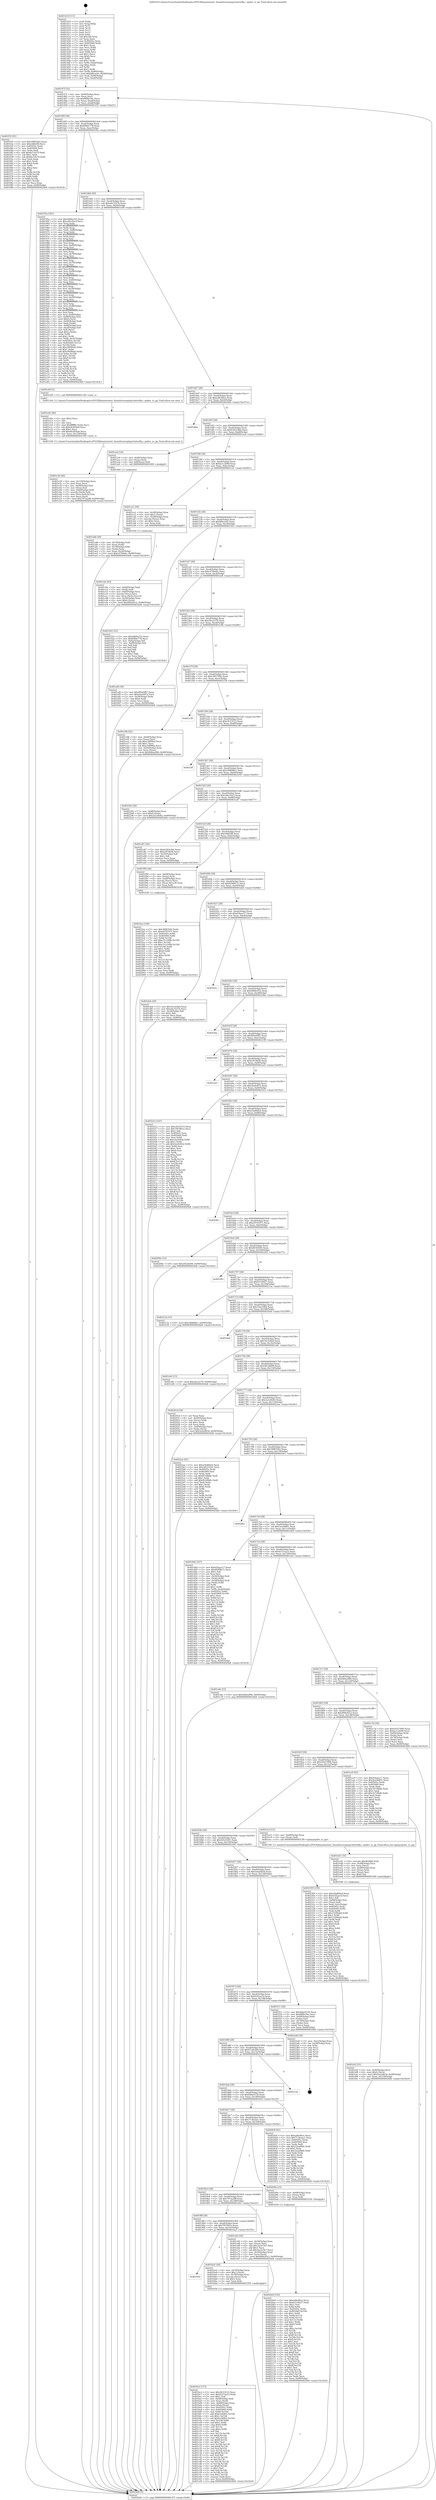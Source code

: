 digraph "0x401410" {
  label = "0x401410 (/mnt/c/Users/mathe/Desktop/tcc/POCII/binaries/extr_linuxdriversspispi-butterfly.c_spidev_to_pp_Final-ollvm.out::main(0))"
  labelloc = "t"
  node[shape=record]

  Entry [label="",width=0.3,height=0.3,shape=circle,fillcolor=black,style=filled]
  "0x40147f" [label="{
     0x40147f [32]\l
     | [instrs]\l
     &nbsp;&nbsp;0x40147f \<+6\>: mov -0x90(%rbp),%eax\l
     &nbsp;&nbsp;0x401485 \<+2\>: mov %eax,%ecx\l
     &nbsp;&nbsp;0x401487 \<+6\>: sub $0x88f6e36c,%ecx\l
     &nbsp;&nbsp;0x40148d \<+6\>: mov %eax,-0xa4(%rbp)\l
     &nbsp;&nbsp;0x401493 \<+6\>: mov %ecx,-0xa8(%rbp)\l
     &nbsp;&nbsp;0x401499 \<+6\>: je 0000000000401f35 \<main+0xb25\>\l
  }"]
  "0x401f35" [label="{
     0x401f35 [91]\l
     | [instrs]\l
     &nbsp;&nbsp;0x401f35 \<+5\>: mov $0x36f83562,%eax\l
     &nbsp;&nbsp;0x401f3a \<+5\>: mov $0xcfdfd2f8,%ecx\l
     &nbsp;&nbsp;0x401f3f \<+7\>: mov 0x40505c,%edx\l
     &nbsp;&nbsp;0x401f46 \<+7\>: mov 0x405060,%esi\l
     &nbsp;&nbsp;0x401f4d \<+2\>: mov %edx,%edi\l
     &nbsp;&nbsp;0x401f4f \<+6\>: add $0x8a7cfe79,%edi\l
     &nbsp;&nbsp;0x401f55 \<+3\>: sub $0x1,%edi\l
     &nbsp;&nbsp;0x401f58 \<+6\>: sub $0x8a7cfe79,%edi\l
     &nbsp;&nbsp;0x401f5e \<+3\>: imul %edi,%edx\l
     &nbsp;&nbsp;0x401f61 \<+3\>: and $0x1,%edx\l
     &nbsp;&nbsp;0x401f64 \<+3\>: cmp $0x0,%edx\l
     &nbsp;&nbsp;0x401f67 \<+4\>: sete %r8b\l
     &nbsp;&nbsp;0x401f6b \<+3\>: cmp $0xa,%esi\l
     &nbsp;&nbsp;0x401f6e \<+4\>: setl %r9b\l
     &nbsp;&nbsp;0x401f72 \<+3\>: mov %r8b,%r10b\l
     &nbsp;&nbsp;0x401f75 \<+3\>: and %r9b,%r10b\l
     &nbsp;&nbsp;0x401f78 \<+3\>: xor %r9b,%r8b\l
     &nbsp;&nbsp;0x401f7b \<+3\>: or %r8b,%r10b\l
     &nbsp;&nbsp;0x401f7e \<+4\>: test $0x1,%r10b\l
     &nbsp;&nbsp;0x401f82 \<+3\>: cmovne %ecx,%eax\l
     &nbsp;&nbsp;0x401f85 \<+6\>: mov %eax,-0x90(%rbp)\l
     &nbsp;&nbsp;0x401f8b \<+5\>: jmp 00000000004024d4 \<main+0x10c4\>\l
  }"]
  "0x40149f" [label="{
     0x40149f [28]\l
     | [instrs]\l
     &nbsp;&nbsp;0x40149f \<+5\>: jmp 00000000004014a4 \<main+0x94\>\l
     &nbsp;&nbsp;0x4014a4 \<+6\>: mov -0xa4(%rbp),%eax\l
     &nbsp;&nbsp;0x4014aa \<+5\>: sub $0x89fde778,%eax\l
     &nbsp;&nbsp;0x4014af \<+6\>: mov %eax,-0xac(%rbp)\l
     &nbsp;&nbsp;0x4014b5 \<+6\>: je 000000000040195a \<main+0x54a\>\l
  }"]
  Exit [label="",width=0.3,height=0.3,shape=circle,fillcolor=black,style=filled,peripheries=2]
  "0x40195a" [label="{
     0x40195a [301]\l
     | [instrs]\l
     &nbsp;&nbsp;0x40195a \<+5\>: mov $0xd484e252,%eax\l
     &nbsp;&nbsp;0x40195f \<+5\>: mov $0xcd4142e3,%ecx\l
     &nbsp;&nbsp;0x401964 \<+3\>: mov %rsp,%rdx\l
     &nbsp;&nbsp;0x401967 \<+4\>: add $0xfffffffffffffff0,%rdx\l
     &nbsp;&nbsp;0x40196b \<+3\>: mov %rdx,%rsp\l
     &nbsp;&nbsp;0x40196e \<+7\>: mov %rdx,-0x88(%rbp)\l
     &nbsp;&nbsp;0x401975 \<+3\>: mov %rsp,%rdx\l
     &nbsp;&nbsp;0x401978 \<+4\>: add $0xfffffffffffffff0,%rdx\l
     &nbsp;&nbsp;0x40197c \<+3\>: mov %rdx,%rsp\l
     &nbsp;&nbsp;0x40197f \<+3\>: mov %rsp,%rsi\l
     &nbsp;&nbsp;0x401982 \<+4\>: add $0xfffffffffffffff0,%rsi\l
     &nbsp;&nbsp;0x401986 \<+3\>: mov %rsi,%rsp\l
     &nbsp;&nbsp;0x401989 \<+4\>: mov %rsi,-0x80(%rbp)\l
     &nbsp;&nbsp;0x40198d \<+3\>: mov %rsp,%rsi\l
     &nbsp;&nbsp;0x401990 \<+4\>: add $0xfffffffffffffff0,%rsi\l
     &nbsp;&nbsp;0x401994 \<+3\>: mov %rsi,%rsp\l
     &nbsp;&nbsp;0x401997 \<+4\>: mov %rsi,-0x78(%rbp)\l
     &nbsp;&nbsp;0x40199b \<+3\>: mov %rsp,%rsi\l
     &nbsp;&nbsp;0x40199e \<+4\>: add $0xfffffffffffffff0,%rsi\l
     &nbsp;&nbsp;0x4019a2 \<+3\>: mov %rsi,%rsp\l
     &nbsp;&nbsp;0x4019a5 \<+4\>: mov %rsi,-0x70(%rbp)\l
     &nbsp;&nbsp;0x4019a9 \<+3\>: mov %rsp,%rsi\l
     &nbsp;&nbsp;0x4019ac \<+4\>: add $0xfffffffffffffff0,%rsi\l
     &nbsp;&nbsp;0x4019b0 \<+3\>: mov %rsi,%rsp\l
     &nbsp;&nbsp;0x4019b3 \<+4\>: mov %rsi,-0x68(%rbp)\l
     &nbsp;&nbsp;0x4019b7 \<+3\>: mov %rsp,%rsi\l
     &nbsp;&nbsp;0x4019ba \<+4\>: add $0xfffffffffffffff0,%rsi\l
     &nbsp;&nbsp;0x4019be \<+3\>: mov %rsi,%rsp\l
     &nbsp;&nbsp;0x4019c1 \<+4\>: mov %rsi,-0x60(%rbp)\l
     &nbsp;&nbsp;0x4019c5 \<+3\>: mov %rsp,%rsi\l
     &nbsp;&nbsp;0x4019c8 \<+4\>: add $0xfffffffffffffff0,%rsi\l
     &nbsp;&nbsp;0x4019cc \<+3\>: mov %rsi,%rsp\l
     &nbsp;&nbsp;0x4019cf \<+4\>: mov %rsi,-0x58(%rbp)\l
     &nbsp;&nbsp;0x4019d3 \<+3\>: mov %rsp,%rsi\l
     &nbsp;&nbsp;0x4019d6 \<+4\>: add $0xfffffffffffffff0,%rsi\l
     &nbsp;&nbsp;0x4019da \<+3\>: mov %rsi,%rsp\l
     &nbsp;&nbsp;0x4019dd \<+4\>: mov %rsi,-0x50(%rbp)\l
     &nbsp;&nbsp;0x4019e1 \<+3\>: mov %rsp,%rsi\l
     &nbsp;&nbsp;0x4019e4 \<+4\>: add $0xfffffffffffffff0,%rsi\l
     &nbsp;&nbsp;0x4019e8 \<+3\>: mov %rsi,%rsp\l
     &nbsp;&nbsp;0x4019eb \<+4\>: mov %rsi,-0x48(%rbp)\l
     &nbsp;&nbsp;0x4019ef \<+3\>: mov %rsp,%rsi\l
     &nbsp;&nbsp;0x4019f2 \<+4\>: add $0xfffffffffffffff0,%rsi\l
     &nbsp;&nbsp;0x4019f6 \<+3\>: mov %rsi,%rsp\l
     &nbsp;&nbsp;0x4019f9 \<+4\>: mov %rsi,-0x40(%rbp)\l
     &nbsp;&nbsp;0x4019fd \<+7\>: mov -0x88(%rbp),%rsi\l
     &nbsp;&nbsp;0x401a04 \<+6\>: movl $0x0,(%rsi)\l
     &nbsp;&nbsp;0x401a0a \<+6\>: mov -0x94(%rbp),%edi\l
     &nbsp;&nbsp;0x401a10 \<+2\>: mov %edi,(%rdx)\l
     &nbsp;&nbsp;0x401a12 \<+4\>: mov -0x80(%rbp),%rsi\l
     &nbsp;&nbsp;0x401a16 \<+7\>: mov -0xa0(%rbp),%r8\l
     &nbsp;&nbsp;0x401a1d \<+3\>: mov %r8,(%rsi)\l
     &nbsp;&nbsp;0x401a20 \<+3\>: cmpl $0x2,(%rdx)\l
     &nbsp;&nbsp;0x401a23 \<+4\>: setne %r9b\l
     &nbsp;&nbsp;0x401a27 \<+4\>: and $0x1,%r9b\l
     &nbsp;&nbsp;0x401a2b \<+4\>: mov %r9b,-0x35(%rbp)\l
     &nbsp;&nbsp;0x401a2f \<+8\>: mov 0x40505c,%r10d\l
     &nbsp;&nbsp;0x401a37 \<+8\>: mov 0x405060,%r11d\l
     &nbsp;&nbsp;0x401a3f \<+3\>: mov %r10d,%ebx\l
     &nbsp;&nbsp;0x401a42 \<+6\>: sub $0xc96f40ab,%ebx\l
     &nbsp;&nbsp;0x401a48 \<+3\>: sub $0x1,%ebx\l
     &nbsp;&nbsp;0x401a4b \<+6\>: add $0xc96f40ab,%ebx\l
     &nbsp;&nbsp;0x401a51 \<+4\>: imul %ebx,%r10d\l
     &nbsp;&nbsp;0x401a55 \<+4\>: and $0x1,%r10d\l
     &nbsp;&nbsp;0x401a59 \<+4\>: cmp $0x0,%r10d\l
     &nbsp;&nbsp;0x401a5d \<+4\>: sete %r9b\l
     &nbsp;&nbsp;0x401a61 \<+4\>: cmp $0xa,%r11d\l
     &nbsp;&nbsp;0x401a65 \<+4\>: setl %r14b\l
     &nbsp;&nbsp;0x401a69 \<+3\>: mov %r9b,%r15b\l
     &nbsp;&nbsp;0x401a6c \<+3\>: and %r14b,%r15b\l
     &nbsp;&nbsp;0x401a6f \<+3\>: xor %r14b,%r9b\l
     &nbsp;&nbsp;0x401a72 \<+3\>: or %r9b,%r15b\l
     &nbsp;&nbsp;0x401a75 \<+4\>: test $0x1,%r15b\l
     &nbsp;&nbsp;0x401a79 \<+3\>: cmovne %ecx,%eax\l
     &nbsp;&nbsp;0x401a7c \<+6\>: mov %eax,-0x90(%rbp)\l
     &nbsp;&nbsp;0x401a82 \<+5\>: jmp 00000000004024d4 \<main+0x10c4\>\l
  }"]
  "0x4014bb" [label="{
     0x4014bb [28]\l
     | [instrs]\l
     &nbsp;&nbsp;0x4014bb \<+5\>: jmp 00000000004014c0 \<main+0xb0\>\l
     &nbsp;&nbsp;0x4014c0 \<+6\>: mov -0xa4(%rbp),%eax\l
     &nbsp;&nbsp;0x4014c6 \<+5\>: sub $0xa6a7d27b,%eax\l
     &nbsp;&nbsp;0x4014cb \<+6\>: mov %eax,-0xb0(%rbp)\l
     &nbsp;&nbsp;0x4014d1 \<+6\>: je 0000000000401e09 \<main+0x9f9\>\l
  }"]
  "0x4020a9" [label="{
     0x4020a9 [145]\l
     | [instrs]\l
     &nbsp;&nbsp;0x4020a9 \<+5\>: mov $0xad9c90ce,%ecx\l
     &nbsp;&nbsp;0x4020ae \<+5\>: mov $0xfe154027,%edx\l
     &nbsp;&nbsp;0x4020b3 \<+3\>: mov $0x1,%sil\l
     &nbsp;&nbsp;0x4020b6 \<+3\>: xor %r8d,%r8d\l
     &nbsp;&nbsp;0x4020b9 \<+8\>: mov 0x40505c,%r9d\l
     &nbsp;&nbsp;0x4020c1 \<+8\>: mov 0x405060,%r10d\l
     &nbsp;&nbsp;0x4020c9 \<+4\>: sub $0x1,%r8d\l
     &nbsp;&nbsp;0x4020cd \<+3\>: mov %r9d,%r11d\l
     &nbsp;&nbsp;0x4020d0 \<+3\>: add %r8d,%r11d\l
     &nbsp;&nbsp;0x4020d3 \<+4\>: imul %r11d,%r9d\l
     &nbsp;&nbsp;0x4020d7 \<+4\>: and $0x1,%r9d\l
     &nbsp;&nbsp;0x4020db \<+4\>: cmp $0x0,%r9d\l
     &nbsp;&nbsp;0x4020df \<+3\>: sete %bl\l
     &nbsp;&nbsp;0x4020e2 \<+4\>: cmp $0xa,%r10d\l
     &nbsp;&nbsp;0x4020e6 \<+4\>: setl %r14b\l
     &nbsp;&nbsp;0x4020ea \<+3\>: mov %bl,%r15b\l
     &nbsp;&nbsp;0x4020ed \<+4\>: xor $0xff,%r15b\l
     &nbsp;&nbsp;0x4020f1 \<+3\>: mov %r14b,%r12b\l
     &nbsp;&nbsp;0x4020f4 \<+4\>: xor $0xff,%r12b\l
     &nbsp;&nbsp;0x4020f8 \<+4\>: xor $0x1,%sil\l
     &nbsp;&nbsp;0x4020fc \<+3\>: mov %r15b,%r13b\l
     &nbsp;&nbsp;0x4020ff \<+4\>: and $0xff,%r13b\l
     &nbsp;&nbsp;0x402103 \<+3\>: and %sil,%bl\l
     &nbsp;&nbsp;0x402106 \<+3\>: mov %r12b,%al\l
     &nbsp;&nbsp;0x402109 \<+2\>: and $0xff,%al\l
     &nbsp;&nbsp;0x40210b \<+3\>: and %sil,%r14b\l
     &nbsp;&nbsp;0x40210e \<+3\>: or %bl,%r13b\l
     &nbsp;&nbsp;0x402111 \<+3\>: or %r14b,%al\l
     &nbsp;&nbsp;0x402114 \<+3\>: xor %al,%r13b\l
     &nbsp;&nbsp;0x402117 \<+3\>: or %r12b,%r15b\l
     &nbsp;&nbsp;0x40211a \<+4\>: xor $0xff,%r15b\l
     &nbsp;&nbsp;0x40211e \<+4\>: or $0x1,%sil\l
     &nbsp;&nbsp;0x402122 \<+3\>: and %sil,%r15b\l
     &nbsp;&nbsp;0x402125 \<+3\>: or %r15b,%r13b\l
     &nbsp;&nbsp;0x402128 \<+4\>: test $0x1,%r13b\l
     &nbsp;&nbsp;0x40212c \<+3\>: cmovne %edx,%ecx\l
     &nbsp;&nbsp;0x40212f \<+6\>: mov %ecx,-0x90(%rbp)\l
     &nbsp;&nbsp;0x402135 \<+5\>: jmp 00000000004024d4 \<main+0x10c4\>\l
  }"]
  "0x401e09" [label="{
     0x401e09 [5]\l
     | [instrs]\l
     &nbsp;&nbsp;0x401e09 \<+5\>: call 0000000000401160 \<next_i\>\l
     | [calls]\l
     &nbsp;&nbsp;0x401160 \{1\} (/mnt/c/Users/mathe/Desktop/tcc/POCII/binaries/extr_linuxdriversspispi-butterfly.c_spidev_to_pp_Final-ollvm.out::next_i)\l
  }"]
  "0x4014d7" [label="{
     0x4014d7 [28]\l
     | [instrs]\l
     &nbsp;&nbsp;0x4014d7 \<+5\>: jmp 00000000004014dc \<main+0xcc\>\l
     &nbsp;&nbsp;0x4014dc \<+6\>: mov -0xa4(%rbp),%eax\l
     &nbsp;&nbsp;0x4014e2 \<+5\>: sub $0xad9c90ce,%eax\l
     &nbsp;&nbsp;0x4014e7 \<+6\>: mov %eax,-0xb4(%rbp)\l
     &nbsp;&nbsp;0x4014ed \<+6\>: je 000000000040248a \<main+0x107a\>\l
  }"]
  "0x401faa" [label="{
     0x401faa [100]\l
     | [instrs]\l
     &nbsp;&nbsp;0x401faa \<+5\>: mov $0x36f83562,%edx\l
     &nbsp;&nbsp;0x401faf \<+5\>: mov $0xe9701071,%esi\l
     &nbsp;&nbsp;0x401fb4 \<+8\>: mov 0x40505c,%r8d\l
     &nbsp;&nbsp;0x401fbc \<+8\>: mov 0x405060,%r9d\l
     &nbsp;&nbsp;0x401fc4 \<+3\>: mov %r8d,%r10d\l
     &nbsp;&nbsp;0x401fc7 \<+7\>: add $0xc31c168b,%r10d\l
     &nbsp;&nbsp;0x401fce \<+4\>: sub $0x1,%r10d\l
     &nbsp;&nbsp;0x401fd2 \<+7\>: sub $0xc31c168b,%r10d\l
     &nbsp;&nbsp;0x401fd9 \<+4\>: imul %r10d,%r8d\l
     &nbsp;&nbsp;0x401fdd \<+4\>: and $0x1,%r8d\l
     &nbsp;&nbsp;0x401fe1 \<+4\>: cmp $0x0,%r8d\l
     &nbsp;&nbsp;0x401fe5 \<+4\>: sete %r11b\l
     &nbsp;&nbsp;0x401fe9 \<+4\>: cmp $0xa,%r9d\l
     &nbsp;&nbsp;0x401fed \<+3\>: setl %bl\l
     &nbsp;&nbsp;0x401ff0 \<+3\>: mov %r11b,%r14b\l
     &nbsp;&nbsp;0x401ff3 \<+3\>: and %bl,%r14b\l
     &nbsp;&nbsp;0x401ff6 \<+3\>: xor %bl,%r11b\l
     &nbsp;&nbsp;0x401ff9 \<+3\>: or %r11b,%r14b\l
     &nbsp;&nbsp;0x401ffc \<+4\>: test $0x1,%r14b\l
     &nbsp;&nbsp;0x402000 \<+3\>: cmovne %esi,%edx\l
     &nbsp;&nbsp;0x402003 \<+6\>: mov %edx,-0x90(%rbp)\l
     &nbsp;&nbsp;0x402009 \<+5\>: jmp 00000000004024d4 \<main+0x10c4\>\l
  }"]
  "0x40248a" [label="{
     0x40248a\l
  }", style=dashed]
  "0x4014f3" [label="{
     0x4014f3 [28]\l
     | [instrs]\l
     &nbsp;&nbsp;0x4014f3 \<+5\>: jmp 00000000004014f8 \<main+0xe8\>\l
     &nbsp;&nbsp;0x4014f8 \<+6\>: mov -0xa4(%rbp),%eax\l
     &nbsp;&nbsp;0x4014fe \<+5\>: sub $0xb185e3bb,%eax\l
     &nbsp;&nbsp;0x401503 \<+6\>: mov %eax,-0xb8(%rbp)\l
     &nbsp;&nbsp;0x401509 \<+6\>: je 0000000000401ac6 \<main+0x6b6\>\l
  }"]
  "0x401ef2" [label="{
     0x401ef2 [31]\l
     | [instrs]\l
     &nbsp;&nbsp;0x401ef2 \<+4\>: mov -0x40(%rbp),%rcx\l
     &nbsp;&nbsp;0x401ef6 \<+6\>: movl $0x0,(%rcx)\l
     &nbsp;&nbsp;0x401efc \<+10\>: movl $0x5eb2db3d,-0x90(%rbp)\l
     &nbsp;&nbsp;0x401f06 \<+6\>: mov %eax,-0x154(%rbp)\l
     &nbsp;&nbsp;0x401f0c \<+5\>: jmp 00000000004024d4 \<main+0x10c4\>\l
  }"]
  "0x401ac6" [label="{
     0x401ac6 [16]\l
     | [instrs]\l
     &nbsp;&nbsp;0x401ac6 \<+4\>: mov -0x80(%rbp),%rax\l
     &nbsp;&nbsp;0x401aca \<+3\>: mov (%rax),%rax\l
     &nbsp;&nbsp;0x401acd \<+4\>: mov 0x8(%rax),%rdi\l
     &nbsp;&nbsp;0x401ad1 \<+5\>: call 0000000000401060 \<atoi@plt\>\l
     | [calls]\l
     &nbsp;&nbsp;0x401060 \{1\} (unknown)\l
  }"]
  "0x40150f" [label="{
     0x40150f [28]\l
     | [instrs]\l
     &nbsp;&nbsp;0x40150f \<+5\>: jmp 0000000000401514 \<main+0x104\>\l
     &nbsp;&nbsp;0x401514 \<+6\>: mov -0xa4(%rbp),%eax\l
     &nbsp;&nbsp;0x40151a \<+5\>: sub $0xbc1c2b99,%eax\l
     &nbsp;&nbsp;0x40151f \<+6\>: mov %eax,-0xbc(%rbp)\l
     &nbsp;&nbsp;0x401525 \<+6\>: je 0000000000401ca1 \<main+0x891\>\l
  }"]
  "0x401ed1" [label="{
     0x401ed1 [33]\l
     | [instrs]\l
     &nbsp;&nbsp;0x401ed1 \<+10\>: movabs $0x4030b6,%rdi\l
     &nbsp;&nbsp;0x401edb \<+4\>: mov -0x48(%rbp),%rcx\l
     &nbsp;&nbsp;0x401edf \<+3\>: mov %rax,(%rcx)\l
     &nbsp;&nbsp;0x401ee2 \<+4\>: mov -0x48(%rbp),%rax\l
     &nbsp;&nbsp;0x401ee6 \<+3\>: mov (%rax),%rax\l
     &nbsp;&nbsp;0x401ee9 \<+2\>: mov (%rax),%esi\l
     &nbsp;&nbsp;0x401eeb \<+2\>: mov $0x0,%al\l
     &nbsp;&nbsp;0x401eed \<+5\>: call 0000000000401040 \<printf@plt\>\l
     | [calls]\l
     &nbsp;&nbsp;0x401040 \{1\} (unknown)\l
  }"]
  "0x401ca1" [label="{
     0x401ca1 [29]\l
     | [instrs]\l
     &nbsp;&nbsp;0x401ca1 \<+4\>: mov -0x58(%rbp),%rax\l
     &nbsp;&nbsp;0x401ca5 \<+6\>: movl $0x1,(%rax)\l
     &nbsp;&nbsp;0x401cab \<+4\>: mov -0x58(%rbp),%rax\l
     &nbsp;&nbsp;0x401caf \<+3\>: movslq (%rax),%rax\l
     &nbsp;&nbsp;0x401cb2 \<+4\>: shl $0x2,%rax\l
     &nbsp;&nbsp;0x401cb6 \<+3\>: mov %rax,%rdi\l
     &nbsp;&nbsp;0x401cb9 \<+5\>: call 0000000000401050 \<malloc@plt\>\l
     | [calls]\l
     &nbsp;&nbsp;0x401050 \{1\} (unknown)\l
  }"]
  "0x40152b" [label="{
     0x40152b [28]\l
     | [instrs]\l
     &nbsp;&nbsp;0x40152b \<+5\>: jmp 0000000000401530 \<main+0x120\>\l
     &nbsp;&nbsp;0x401530 \<+6\>: mov -0xa4(%rbp),%eax\l
     &nbsp;&nbsp;0x401536 \<+5\>: sub $0xbf6cee9c,%eax\l
     &nbsp;&nbsp;0x40153b \<+6\>: mov %eax,-0xc0(%rbp)\l
     &nbsp;&nbsp;0x401541 \<+6\>: je 0000000000401925 \<main+0x515\>\l
  }"]
  "0x401e36" [label="{
     0x401e36 [44]\l
     | [instrs]\l
     &nbsp;&nbsp;0x401e36 \<+6\>: mov -0x150(%rbp),%ecx\l
     &nbsp;&nbsp;0x401e3c \<+3\>: imul %eax,%ecx\l
     &nbsp;&nbsp;0x401e3f \<+4\>: mov -0x68(%rbp),%rsi\l
     &nbsp;&nbsp;0x401e43 \<+3\>: mov (%rsi),%rsi\l
     &nbsp;&nbsp;0x401e46 \<+4\>: mov -0x60(%rbp),%rdi\l
     &nbsp;&nbsp;0x401e4a \<+3\>: movslq (%rdi),%rdi\l
     &nbsp;&nbsp;0x401e4d \<+4\>: mov (%rsi,%rdi,8),%rsi\l
     &nbsp;&nbsp;0x401e51 \<+2\>: mov %ecx,(%rsi)\l
     &nbsp;&nbsp;0x401e53 \<+10\>: movl $0x797aa28f,-0x90(%rbp)\l
     &nbsp;&nbsp;0x401e5d \<+5\>: jmp 00000000004024d4 \<main+0x10c4\>\l
  }"]
  "0x401925" [label="{
     0x401925 [53]\l
     | [instrs]\l
     &nbsp;&nbsp;0x401925 \<+5\>: mov $0xd484e252,%eax\l
     &nbsp;&nbsp;0x40192a \<+5\>: mov $0x89fde778,%ecx\l
     &nbsp;&nbsp;0x40192f \<+6\>: mov -0x8a(%rbp),%dl\l
     &nbsp;&nbsp;0x401935 \<+7\>: mov -0x89(%rbp),%sil\l
     &nbsp;&nbsp;0x40193c \<+3\>: mov %dl,%dil\l
     &nbsp;&nbsp;0x40193f \<+3\>: and %sil,%dil\l
     &nbsp;&nbsp;0x401942 \<+3\>: xor %sil,%dl\l
     &nbsp;&nbsp;0x401945 \<+3\>: or %dl,%dil\l
     &nbsp;&nbsp;0x401948 \<+4\>: test $0x1,%dil\l
     &nbsp;&nbsp;0x40194c \<+3\>: cmovne %ecx,%eax\l
     &nbsp;&nbsp;0x40194f \<+6\>: mov %eax,-0x90(%rbp)\l
     &nbsp;&nbsp;0x401955 \<+5\>: jmp 00000000004024d4 \<main+0x10c4\>\l
  }"]
  "0x401547" [label="{
     0x401547 [28]\l
     | [instrs]\l
     &nbsp;&nbsp;0x401547 \<+5\>: jmp 000000000040154c \<main+0x13c\>\l
     &nbsp;&nbsp;0x40154c \<+6\>: mov -0xa4(%rbp),%eax\l
     &nbsp;&nbsp;0x401552 \<+5\>: sub $0xc4709ebc,%eax\l
     &nbsp;&nbsp;0x401557 \<+6\>: mov %eax,-0xc4(%rbp)\l
     &nbsp;&nbsp;0x40155d \<+6\>: je 0000000000401af4 \<main+0x6e4\>\l
  }"]
  "0x4024d4" [label="{
     0x4024d4 [5]\l
     | [instrs]\l
     &nbsp;&nbsp;0x4024d4 \<+5\>: jmp 000000000040147f \<main+0x6f\>\l
  }"]
  "0x401410" [label="{
     0x401410 [111]\l
     | [instrs]\l
     &nbsp;&nbsp;0x401410 \<+1\>: push %rbp\l
     &nbsp;&nbsp;0x401411 \<+3\>: mov %rsp,%rbp\l
     &nbsp;&nbsp;0x401414 \<+2\>: push %r15\l
     &nbsp;&nbsp;0x401416 \<+2\>: push %r14\l
     &nbsp;&nbsp;0x401418 \<+2\>: push %r13\l
     &nbsp;&nbsp;0x40141a \<+2\>: push %r12\l
     &nbsp;&nbsp;0x40141c \<+1\>: push %rbx\l
     &nbsp;&nbsp;0x40141d \<+7\>: sub $0x148,%rsp\l
     &nbsp;&nbsp;0x401424 \<+2\>: xor %eax,%eax\l
     &nbsp;&nbsp;0x401426 \<+7\>: mov 0x40505c,%ecx\l
     &nbsp;&nbsp;0x40142d \<+7\>: mov 0x405060,%edx\l
     &nbsp;&nbsp;0x401434 \<+3\>: sub $0x1,%eax\l
     &nbsp;&nbsp;0x401437 \<+3\>: mov %ecx,%r8d\l
     &nbsp;&nbsp;0x40143a \<+3\>: add %eax,%r8d\l
     &nbsp;&nbsp;0x40143d \<+4\>: imul %r8d,%ecx\l
     &nbsp;&nbsp;0x401441 \<+3\>: and $0x1,%ecx\l
     &nbsp;&nbsp;0x401444 \<+3\>: cmp $0x0,%ecx\l
     &nbsp;&nbsp;0x401447 \<+4\>: sete %r9b\l
     &nbsp;&nbsp;0x40144b \<+4\>: and $0x1,%r9b\l
     &nbsp;&nbsp;0x40144f \<+7\>: mov %r9b,-0x8a(%rbp)\l
     &nbsp;&nbsp;0x401456 \<+3\>: cmp $0xa,%edx\l
     &nbsp;&nbsp;0x401459 \<+4\>: setl %r9b\l
     &nbsp;&nbsp;0x40145d \<+4\>: and $0x1,%r9b\l
     &nbsp;&nbsp;0x401461 \<+7\>: mov %r9b,-0x89(%rbp)\l
     &nbsp;&nbsp;0x401468 \<+10\>: movl $0xbf6cee9c,-0x90(%rbp)\l
     &nbsp;&nbsp;0x401472 \<+6\>: mov %edi,-0x94(%rbp)\l
     &nbsp;&nbsp;0x401478 \<+7\>: mov %rsi,-0xa0(%rbp)\l
  }"]
  "0x401e0e" [label="{
     0x401e0e [40]\l
     | [instrs]\l
     &nbsp;&nbsp;0x401e0e \<+5\>: mov $0x2,%ecx\l
     &nbsp;&nbsp;0x401e13 \<+1\>: cltd\l
     &nbsp;&nbsp;0x401e14 \<+2\>: idiv %ecx\l
     &nbsp;&nbsp;0x401e16 \<+6\>: imul $0xfffffffe,%edx,%ecx\l
     &nbsp;&nbsp;0x401e1c \<+6\>: sub $0x64c854a0,%ecx\l
     &nbsp;&nbsp;0x401e22 \<+3\>: add $0x1,%ecx\l
     &nbsp;&nbsp;0x401e25 \<+6\>: add $0x64c854a0,%ecx\l
     &nbsp;&nbsp;0x401e2b \<+6\>: mov %ecx,-0x150(%rbp)\l
     &nbsp;&nbsp;0x401e31 \<+5\>: call 0000000000401160 \<next_i\>\l
     | [calls]\l
     &nbsp;&nbsp;0x401160 \{1\} (/mnt/c/Users/mathe/Desktop/tcc/POCII/binaries/extr_linuxdriversspispi-butterfly.c_spidev_to_pp_Final-ollvm.out::next_i)\l
  }"]
  "0x401cbe" [label="{
     0x401cbe [43]\l
     | [instrs]\l
     &nbsp;&nbsp;0x401cbe \<+4\>: mov -0x68(%rbp),%rdi\l
     &nbsp;&nbsp;0x401cc2 \<+3\>: mov (%rdi),%rdi\l
     &nbsp;&nbsp;0x401cc5 \<+4\>: mov -0x60(%rbp),%rcx\l
     &nbsp;&nbsp;0x401cc9 \<+3\>: movslq (%rcx),%rcx\l
     &nbsp;&nbsp;0x401ccc \<+4\>: mov %rax,(%rdi,%rcx,8)\l
     &nbsp;&nbsp;0x401cd0 \<+4\>: mov -0x50(%rbp),%rax\l
     &nbsp;&nbsp;0x401cd4 \<+6\>: movl $0x0,(%rax)\l
     &nbsp;&nbsp;0x401cda \<+10\>: movl $0x489e45c2,-0x90(%rbp)\l
     &nbsp;&nbsp;0x401ce4 \<+5\>: jmp 00000000004024d4 \<main+0x10c4\>\l
  }"]
  "0x401af4" [label="{
     0x401af4 [30]\l
     | [instrs]\l
     &nbsp;&nbsp;0x401af4 \<+5\>: mov $0xd95e6f87,%eax\l
     &nbsp;&nbsp;0x401af9 \<+5\>: mov $0xe4a9e87a,%ecx\l
     &nbsp;&nbsp;0x401afe \<+3\>: mov -0x34(%rbp),%edx\l
     &nbsp;&nbsp;0x401b01 \<+3\>: cmp $0x0,%edx\l
     &nbsp;&nbsp;0x401b04 \<+3\>: cmove %ecx,%eax\l
     &nbsp;&nbsp;0x401b07 \<+6\>: mov %eax,-0x90(%rbp)\l
     &nbsp;&nbsp;0x401b0d \<+5\>: jmp 00000000004024d4 \<main+0x10c4\>\l
  }"]
  "0x401563" [label="{
     0x401563 [28]\l
     | [instrs]\l
     &nbsp;&nbsp;0x401563 \<+5\>: jmp 0000000000401568 \<main+0x158\>\l
     &nbsp;&nbsp;0x401568 \<+6\>: mov -0xa4(%rbp),%eax\l
     &nbsp;&nbsp;0x40156e \<+5\>: sub $0xc8ce2270,%eax\l
     &nbsp;&nbsp;0x401573 \<+6\>: mov %eax,-0xc8(%rbp)\l
     &nbsp;&nbsp;0x401579 \<+6\>: je 0000000000401e9b \<main+0xa8b\>\l
  }"]
  "0x401bc2" [label="{
     0x401bc2 [172]\l
     | [instrs]\l
     &nbsp;&nbsp;0x401bc2 \<+5\>: mov $0xc9c53515,%ecx\l
     &nbsp;&nbsp;0x401bc7 \<+5\>: mov $0x4337aa23,%edx\l
     &nbsp;&nbsp;0x401bcc \<+3\>: mov $0x1,%sil\l
     &nbsp;&nbsp;0x401bcf \<+4\>: mov -0x68(%rbp),%rdi\l
     &nbsp;&nbsp;0x401bd3 \<+3\>: mov %rax,(%rdi)\l
     &nbsp;&nbsp;0x401bd6 \<+4\>: mov -0x60(%rbp),%rax\l
     &nbsp;&nbsp;0x401bda \<+6\>: movl $0x0,(%rax)\l
     &nbsp;&nbsp;0x401be0 \<+8\>: mov 0x40505c,%r8d\l
     &nbsp;&nbsp;0x401be8 \<+8\>: mov 0x405060,%r9d\l
     &nbsp;&nbsp;0x401bf0 \<+3\>: mov %r8d,%r10d\l
     &nbsp;&nbsp;0x401bf3 \<+7\>: add $0xfcc4bf62,%r10d\l
     &nbsp;&nbsp;0x401bfa \<+4\>: sub $0x1,%r10d\l
     &nbsp;&nbsp;0x401bfe \<+7\>: sub $0xfcc4bf62,%r10d\l
     &nbsp;&nbsp;0x401c05 \<+4\>: imul %r10d,%r8d\l
     &nbsp;&nbsp;0x401c09 \<+4\>: and $0x1,%r8d\l
     &nbsp;&nbsp;0x401c0d \<+4\>: cmp $0x0,%r8d\l
     &nbsp;&nbsp;0x401c11 \<+4\>: sete %r11b\l
     &nbsp;&nbsp;0x401c15 \<+4\>: cmp $0xa,%r9d\l
     &nbsp;&nbsp;0x401c19 \<+3\>: setl %bl\l
     &nbsp;&nbsp;0x401c1c \<+3\>: mov %r11b,%r14b\l
     &nbsp;&nbsp;0x401c1f \<+4\>: xor $0xff,%r14b\l
     &nbsp;&nbsp;0x401c23 \<+3\>: mov %bl,%r15b\l
     &nbsp;&nbsp;0x401c26 \<+4\>: xor $0xff,%r15b\l
     &nbsp;&nbsp;0x401c2a \<+4\>: xor $0x1,%sil\l
     &nbsp;&nbsp;0x401c2e \<+3\>: mov %r14b,%r12b\l
     &nbsp;&nbsp;0x401c31 \<+4\>: and $0xff,%r12b\l
     &nbsp;&nbsp;0x401c35 \<+3\>: and %sil,%r11b\l
     &nbsp;&nbsp;0x401c38 \<+3\>: mov %r15b,%r13b\l
     &nbsp;&nbsp;0x401c3b \<+4\>: and $0xff,%r13b\l
     &nbsp;&nbsp;0x401c3f \<+3\>: and %sil,%bl\l
     &nbsp;&nbsp;0x401c42 \<+3\>: or %r11b,%r12b\l
     &nbsp;&nbsp;0x401c45 \<+3\>: or %bl,%r13b\l
     &nbsp;&nbsp;0x401c48 \<+3\>: xor %r13b,%r12b\l
     &nbsp;&nbsp;0x401c4b \<+3\>: or %r15b,%r14b\l
     &nbsp;&nbsp;0x401c4e \<+4\>: xor $0xff,%r14b\l
     &nbsp;&nbsp;0x401c52 \<+4\>: or $0x1,%sil\l
     &nbsp;&nbsp;0x401c56 \<+3\>: and %sil,%r14b\l
     &nbsp;&nbsp;0x401c59 \<+3\>: or %r14b,%r12b\l
     &nbsp;&nbsp;0x401c5c \<+4\>: test $0x1,%r12b\l
     &nbsp;&nbsp;0x401c60 \<+3\>: cmovne %edx,%ecx\l
     &nbsp;&nbsp;0x401c63 \<+6\>: mov %ecx,-0x90(%rbp)\l
     &nbsp;&nbsp;0x401c69 \<+5\>: jmp 00000000004024d4 \<main+0x10c4\>\l
  }"]
  "0x401e9b" [label="{
     0x401e9b [42]\l
     | [instrs]\l
     &nbsp;&nbsp;0x401e9b \<+4\>: mov -0x60(%rbp),%rax\l
     &nbsp;&nbsp;0x401e9f \<+2\>: mov (%rax),%ecx\l
     &nbsp;&nbsp;0x401ea1 \<+6\>: add $0xe3df9fda,%ecx\l
     &nbsp;&nbsp;0x401ea7 \<+3\>: add $0x1,%ecx\l
     &nbsp;&nbsp;0x401eaa \<+6\>: sub $0xe3df9fda,%ecx\l
     &nbsp;&nbsp;0x401eb0 \<+4\>: mov -0x60(%rbp),%rax\l
     &nbsp;&nbsp;0x401eb4 \<+2\>: mov %ecx,(%rax)\l
     &nbsp;&nbsp;0x401eb6 \<+10\>: movl $0x446ea994,-0x90(%rbp)\l
     &nbsp;&nbsp;0x401ec0 \<+5\>: jmp 00000000004024d4 \<main+0x10c4\>\l
  }"]
  "0x40157f" [label="{
     0x40157f [28]\l
     | [instrs]\l
     &nbsp;&nbsp;0x40157f \<+5\>: jmp 0000000000401584 \<main+0x174\>\l
     &nbsp;&nbsp;0x401584 \<+6\>: mov -0xa4(%rbp),%eax\l
     &nbsp;&nbsp;0x40158a \<+5\>: sub $0xc905708a,%eax\l
     &nbsp;&nbsp;0x40158f \<+6\>: mov %eax,-0xcc(%rbp)\l
     &nbsp;&nbsp;0x401595 \<+6\>: je 0000000000402158 \<main+0xd48\>\l
  }"]
  "0x40191b" [label="{
     0x40191b\l
  }", style=dashed]
  "0x402158" [label="{
     0x402158\l
  }", style=dashed]
  "0x40159b" [label="{
     0x40159b [28]\l
     | [instrs]\l
     &nbsp;&nbsp;0x40159b \<+5\>: jmp 00000000004015a0 \<main+0x190\>\l
     &nbsp;&nbsp;0x4015a0 \<+6\>: mov -0xa4(%rbp),%eax\l
     &nbsp;&nbsp;0x4015a6 \<+5\>: sub $0xc9c53515,%eax\l
     &nbsp;&nbsp;0x4015ab \<+6\>: mov %eax,-0xd0(%rbp)\l
     &nbsp;&nbsp;0x4015b1 \<+6\>: je 00000000004023ff \<main+0xfef\>\l
  }"]
  "0x401ba5" [label="{
     0x401ba5 [29]\l
     | [instrs]\l
     &nbsp;&nbsp;0x401ba5 \<+4\>: mov -0x70(%rbp),%rax\l
     &nbsp;&nbsp;0x401ba9 \<+6\>: movl $0x1,(%rax)\l
     &nbsp;&nbsp;0x401baf \<+4\>: mov -0x70(%rbp),%rax\l
     &nbsp;&nbsp;0x401bb3 \<+3\>: movslq (%rax),%rax\l
     &nbsp;&nbsp;0x401bb6 \<+4\>: shl $0x3,%rax\l
     &nbsp;&nbsp;0x401bba \<+3\>: mov %rax,%rdi\l
     &nbsp;&nbsp;0x401bbd \<+5\>: call 0000000000401050 \<malloc@plt\>\l
     | [calls]\l
     &nbsp;&nbsp;0x401050 \{1\} (unknown)\l
  }"]
  "0x4023ff" [label="{
     0x4023ff\l
  }", style=dashed]
  "0x4015b7" [label="{
     0x4015b7 [28]\l
     | [instrs]\l
     &nbsp;&nbsp;0x4015b7 \<+5\>: jmp 00000000004015bc \<main+0x1ac\>\l
     &nbsp;&nbsp;0x4015bc \<+6\>: mov -0xa4(%rbp),%eax\l
     &nbsp;&nbsp;0x4015c2 \<+5\>: sub $0xc9d688e1,%eax\l
     &nbsp;&nbsp;0x4015c7 \<+6\>: mov %eax,-0xd4(%rbp)\l
     &nbsp;&nbsp;0x4015cd \<+6\>: je 0000000000402292 \<main+0xe82\>\l
  }"]
  "0x4018ff" [label="{
     0x4018ff [28]\l
     | [instrs]\l
     &nbsp;&nbsp;0x4018ff \<+5\>: jmp 0000000000401904 \<main+0x4f4\>\l
     &nbsp;&nbsp;0x401904 \<+6\>: mov -0xa4(%rbp),%eax\l
     &nbsp;&nbsp;0x40190a \<+5\>: sub $0x7f47801a,%eax\l
     &nbsp;&nbsp;0x40190f \<+6\>: mov %eax,-0x14c(%rbp)\l
     &nbsp;&nbsp;0x401915 \<+6\>: je 0000000000401ba5 \<main+0x795\>\l
  }"]
  "0x402292" [label="{
     0x402292 [28]\l
     | [instrs]\l
     &nbsp;&nbsp;0x402292 \<+7\>: mov -0x88(%rbp),%rax\l
     &nbsp;&nbsp;0x402299 \<+6\>: movl $0x0,(%rax)\l
     &nbsp;&nbsp;0x40229f \<+10\>: movl $0x2a1e8e82,-0x90(%rbp)\l
     &nbsp;&nbsp;0x4022a9 \<+5\>: jmp 00000000004024d4 \<main+0x10c4\>\l
  }"]
  "0x4015d3" [label="{
     0x4015d3 [28]\l
     | [instrs]\l
     &nbsp;&nbsp;0x4015d3 \<+5\>: jmp 00000000004015d8 \<main+0x1c8\>\l
     &nbsp;&nbsp;0x4015d8 \<+6\>: mov -0xa4(%rbp),%eax\l
     &nbsp;&nbsp;0x4015de \<+5\>: sub $0xcd4142e3,%eax\l
     &nbsp;&nbsp;0x4015e3 \<+6\>: mov %eax,-0xd8(%rbp)\l
     &nbsp;&nbsp;0x4015e9 \<+6\>: je 0000000000401a87 \<main+0x677\>\l
  }"]
  "0x401e62" [label="{
     0x401e62 [42]\l
     | [instrs]\l
     &nbsp;&nbsp;0x401e62 \<+4\>: mov -0x50(%rbp),%rax\l
     &nbsp;&nbsp;0x401e66 \<+2\>: mov (%rax),%ecx\l
     &nbsp;&nbsp;0x401e68 \<+6\>: add $0x3ae3c5b7,%ecx\l
     &nbsp;&nbsp;0x401e6e \<+3\>: add $0x1,%ecx\l
     &nbsp;&nbsp;0x401e71 \<+6\>: sub $0x3ae3c5b7,%ecx\l
     &nbsp;&nbsp;0x401e77 \<+4\>: mov -0x50(%rbp),%rax\l
     &nbsp;&nbsp;0x401e7b \<+2\>: mov %ecx,(%rax)\l
     &nbsp;&nbsp;0x401e7d \<+10\>: movl $0x489e45c2,-0x90(%rbp)\l
     &nbsp;&nbsp;0x401e87 \<+5\>: jmp 00000000004024d4 \<main+0x10c4\>\l
  }"]
  "0x401a87" [label="{
     0x401a87 [30]\l
     | [instrs]\l
     &nbsp;&nbsp;0x401a87 \<+5\>: mov $0xb185e3bb,%eax\l
     &nbsp;&nbsp;0x401a8c \<+5\>: mov $0xe2f7db3b,%ecx\l
     &nbsp;&nbsp;0x401a91 \<+3\>: mov -0x35(%rbp),%dl\l
     &nbsp;&nbsp;0x401a94 \<+3\>: test $0x1,%dl\l
     &nbsp;&nbsp;0x401a97 \<+3\>: cmovne %ecx,%eax\l
     &nbsp;&nbsp;0x401a9a \<+6\>: mov %eax,-0x90(%rbp)\l
     &nbsp;&nbsp;0x401aa0 \<+5\>: jmp 00000000004024d4 \<main+0x10c4\>\l
  }"]
  "0x4015ef" [label="{
     0x4015ef [28]\l
     | [instrs]\l
     &nbsp;&nbsp;0x4015ef \<+5\>: jmp 00000000004015f4 \<main+0x1e4\>\l
     &nbsp;&nbsp;0x4015f4 \<+6\>: mov -0xa4(%rbp),%eax\l
     &nbsp;&nbsp;0x4015fa \<+5\>: sub $0xcfdfd2f8,%eax\l
     &nbsp;&nbsp;0x4015ff \<+6\>: mov %eax,-0xdc(%rbp)\l
     &nbsp;&nbsp;0x401605 \<+6\>: je 0000000000401f90 \<main+0xb80\>\l
  }"]
  "0x401ad6" [label="{
     0x401ad6 [30]\l
     | [instrs]\l
     &nbsp;&nbsp;0x401ad6 \<+4\>: mov -0x78(%rbp),%rdi\l
     &nbsp;&nbsp;0x401ada \<+2\>: mov %eax,(%rdi)\l
     &nbsp;&nbsp;0x401adc \<+4\>: mov -0x78(%rbp),%rdi\l
     &nbsp;&nbsp;0x401ae0 \<+2\>: mov (%rdi),%eax\l
     &nbsp;&nbsp;0x401ae2 \<+3\>: mov %eax,-0x34(%rbp)\l
     &nbsp;&nbsp;0x401ae5 \<+10\>: movl $0xc4709ebc,-0x90(%rbp)\l
     &nbsp;&nbsp;0x401aef \<+5\>: jmp 00000000004024d4 \<main+0x10c4\>\l
  }"]
  "0x4018e3" [label="{
     0x4018e3 [28]\l
     | [instrs]\l
     &nbsp;&nbsp;0x4018e3 \<+5\>: jmp 00000000004018e8 \<main+0x4d8\>\l
     &nbsp;&nbsp;0x4018e8 \<+6\>: mov -0xa4(%rbp),%eax\l
     &nbsp;&nbsp;0x4018ee \<+5\>: sub $0x797aa28f,%eax\l
     &nbsp;&nbsp;0x4018f3 \<+6\>: mov %eax,-0x148(%rbp)\l
     &nbsp;&nbsp;0x4018f9 \<+6\>: je 0000000000401e62 \<main+0xa52\>\l
  }"]
  "0x401f90" [label="{
     0x401f90 [26]\l
     | [instrs]\l
     &nbsp;&nbsp;0x401f90 \<+4\>: mov -0x68(%rbp),%rax\l
     &nbsp;&nbsp;0x401f94 \<+3\>: mov (%rax),%rax\l
     &nbsp;&nbsp;0x401f97 \<+4\>: mov -0x40(%rbp),%rcx\l
     &nbsp;&nbsp;0x401f9b \<+3\>: movslq (%rcx),%rcx\l
     &nbsp;&nbsp;0x401f9e \<+4\>: mov (%rax,%rcx,8),%rax\l
     &nbsp;&nbsp;0x401fa2 \<+3\>: mov %rax,%rdi\l
     &nbsp;&nbsp;0x401fa5 \<+5\>: call 0000000000401030 \<free@plt\>\l
     | [calls]\l
     &nbsp;&nbsp;0x401030 \{1\} (unknown)\l
  }"]
  "0x40160b" [label="{
     0x40160b [28]\l
     | [instrs]\l
     &nbsp;&nbsp;0x40160b \<+5\>: jmp 0000000000401610 \<main+0x200\>\l
     &nbsp;&nbsp;0x401610 \<+6\>: mov -0xa4(%rbp),%eax\l
     &nbsp;&nbsp;0x401616 \<+5\>: sub $0xd2908c7c,%eax\l
     &nbsp;&nbsp;0x40161b \<+6\>: mov %eax,-0xe0(%rbp)\l
     &nbsp;&nbsp;0x401621 \<+6\>: je 0000000000401deb \<main+0x9db\>\l
  }"]
  "0x40209a" [label="{
     0x40209a [15]\l
     | [instrs]\l
     &nbsp;&nbsp;0x40209a \<+4\>: mov -0x68(%rbp),%rax\l
     &nbsp;&nbsp;0x40209e \<+3\>: mov (%rax),%rax\l
     &nbsp;&nbsp;0x4020a1 \<+3\>: mov %rax,%rdi\l
     &nbsp;&nbsp;0x4020a4 \<+5\>: call 0000000000401030 \<free@plt\>\l
     | [calls]\l
     &nbsp;&nbsp;0x401030 \{1\} (unknown)\l
  }"]
  "0x401deb" [label="{
     0x401deb [30]\l
     | [instrs]\l
     &nbsp;&nbsp;0x401deb \<+5\>: mov $0x16c3e9a9,%eax\l
     &nbsp;&nbsp;0x401df0 \<+5\>: mov $0xa6a7d27b,%ecx\l
     &nbsp;&nbsp;0x401df5 \<+3\>: mov -0x2d(%rbp),%dl\l
     &nbsp;&nbsp;0x401df8 \<+3\>: test $0x1,%dl\l
     &nbsp;&nbsp;0x401dfb \<+3\>: cmovne %ecx,%eax\l
     &nbsp;&nbsp;0x401dfe \<+6\>: mov %eax,-0x90(%rbp)\l
     &nbsp;&nbsp;0x401e04 \<+5\>: jmp 00000000004024d4 \<main+0x10c4\>\l
  }"]
  "0x401627" [label="{
     0x401627 [28]\l
     | [instrs]\l
     &nbsp;&nbsp;0x401627 \<+5\>: jmp 000000000040162c \<main+0x21c\>\l
     &nbsp;&nbsp;0x40162c \<+6\>: mov -0xa4(%rbp),%eax\l
     &nbsp;&nbsp;0x401632 \<+5\>: sub $0xd34aac17,%eax\l
     &nbsp;&nbsp;0x401637 \<+6\>: mov %eax,-0xe4(%rbp)\l
     &nbsp;&nbsp;0x40163d \<+6\>: je 000000000040243c \<main+0x102c\>\l
  }"]
  "0x4018c7" [label="{
     0x4018c7 [28]\l
     | [instrs]\l
     &nbsp;&nbsp;0x4018c7 \<+5\>: jmp 00000000004018cc \<main+0x4bc\>\l
     &nbsp;&nbsp;0x4018cc \<+6\>: mov -0xa4(%rbp),%eax\l
     &nbsp;&nbsp;0x4018d2 \<+5\>: sub $0x713b2aa1,%eax\l
     &nbsp;&nbsp;0x4018d7 \<+6\>: mov %eax,-0x144(%rbp)\l
     &nbsp;&nbsp;0x4018dd \<+6\>: je 000000000040209a \<main+0xc8a\>\l
  }"]
  "0x40243c" [label="{
     0x40243c\l
  }", style=dashed]
  "0x401643" [label="{
     0x401643 [28]\l
     | [instrs]\l
     &nbsp;&nbsp;0x401643 \<+5\>: jmp 0000000000401648 \<main+0x238\>\l
     &nbsp;&nbsp;0x401648 \<+6\>: mov -0xa4(%rbp),%eax\l
     &nbsp;&nbsp;0x40164e \<+5\>: sub $0xd484e252,%eax\l
     &nbsp;&nbsp;0x401653 \<+6\>: mov %eax,-0xe8(%rbp)\l
     &nbsp;&nbsp;0x401659 \<+6\>: je 00000000004023ba \<main+0xfaa\>\l
  }"]
  "0x40203f" [label="{
     0x40203f [91]\l
     | [instrs]\l
     &nbsp;&nbsp;0x40203f \<+5\>: mov $0xad9c90ce,%eax\l
     &nbsp;&nbsp;0x402044 \<+5\>: mov $0x713b2aa1,%ecx\l
     &nbsp;&nbsp;0x402049 \<+7\>: mov 0x40505c,%edx\l
     &nbsp;&nbsp;0x402050 \<+7\>: mov 0x405060,%esi\l
     &nbsp;&nbsp;0x402057 \<+2\>: mov %edx,%edi\l
     &nbsp;&nbsp;0x402059 \<+6\>: add $0x22aa88dc,%edi\l
     &nbsp;&nbsp;0x40205f \<+3\>: sub $0x1,%edi\l
     &nbsp;&nbsp;0x402062 \<+6\>: sub $0x22aa88dc,%edi\l
     &nbsp;&nbsp;0x402068 \<+3\>: imul %edi,%edx\l
     &nbsp;&nbsp;0x40206b \<+3\>: and $0x1,%edx\l
     &nbsp;&nbsp;0x40206e \<+3\>: cmp $0x0,%edx\l
     &nbsp;&nbsp;0x402071 \<+4\>: sete %r8b\l
     &nbsp;&nbsp;0x402075 \<+3\>: cmp $0xa,%esi\l
     &nbsp;&nbsp;0x402078 \<+4\>: setl %r9b\l
     &nbsp;&nbsp;0x40207c \<+3\>: mov %r8b,%r10b\l
     &nbsp;&nbsp;0x40207f \<+3\>: and %r9b,%r10b\l
     &nbsp;&nbsp;0x402082 \<+3\>: xor %r9b,%r8b\l
     &nbsp;&nbsp;0x402085 \<+3\>: or %r8b,%r10b\l
     &nbsp;&nbsp;0x402088 \<+4\>: test $0x1,%r10b\l
     &nbsp;&nbsp;0x40208c \<+3\>: cmovne %ecx,%eax\l
     &nbsp;&nbsp;0x40208f \<+6\>: mov %eax,-0x90(%rbp)\l
     &nbsp;&nbsp;0x402095 \<+5\>: jmp 00000000004024d4 \<main+0x10c4\>\l
  }"]
  "0x4023ba" [label="{
     0x4023ba\l
  }", style=dashed]
  "0x40165f" [label="{
     0x40165f [28]\l
     | [instrs]\l
     &nbsp;&nbsp;0x40165f \<+5\>: jmp 0000000000401664 \<main+0x254\>\l
     &nbsp;&nbsp;0x401664 \<+6\>: mov -0xa4(%rbp),%eax\l
     &nbsp;&nbsp;0x40166a \<+5\>: sub $0xd95e6f87,%eax\l
     &nbsp;&nbsp;0x40166f \<+6\>: mov %eax,-0xec(%rbp)\l
     &nbsp;&nbsp;0x401675 \<+6\>: je 0000000000402149 \<main+0xd39\>\l
  }"]
  "0x4018ab" [label="{
     0x4018ab [28]\l
     | [instrs]\l
     &nbsp;&nbsp;0x4018ab \<+5\>: jmp 00000000004018b0 \<main+0x4a0\>\l
     &nbsp;&nbsp;0x4018b0 \<+6\>: mov -0xa4(%rbp),%eax\l
     &nbsp;&nbsp;0x4018b6 \<+5\>: sub $0x6dba9150,%eax\l
     &nbsp;&nbsp;0x4018bb \<+6\>: mov %eax,-0x140(%rbp)\l
     &nbsp;&nbsp;0x4018c1 \<+6\>: je 000000000040203f \<main+0xc2f\>\l
  }"]
  "0x402149" [label="{
     0x402149\l
  }", style=dashed]
  "0x40167b" [label="{
     0x40167b [28]\l
     | [instrs]\l
     &nbsp;&nbsp;0x40167b \<+5\>: jmp 0000000000401680 \<main+0x270\>\l
     &nbsp;&nbsp;0x401680 \<+6\>: mov -0xa4(%rbp),%eax\l
     &nbsp;&nbsp;0x401686 \<+5\>: sub $0xe2f7db3b,%eax\l
     &nbsp;&nbsp;0x40168b \<+6\>: mov %eax,-0xf0(%rbp)\l
     &nbsp;&nbsp;0x401691 \<+6\>: je 0000000000401aa5 \<main+0x695\>\l
  }"]
  "0x4021eb" [label="{
     0x4021eb\l
  }", style=dashed]
  "0x401aa5" [label="{
     0x401aa5\l
  }", style=dashed]
  "0x401697" [label="{
     0x401697 [28]\l
     | [instrs]\l
     &nbsp;&nbsp;0x401697 \<+5\>: jmp 000000000040169c \<main+0x28c\>\l
     &nbsp;&nbsp;0x40169c \<+6\>: mov -0xa4(%rbp),%eax\l
     &nbsp;&nbsp;0x4016a2 \<+5\>: sub $0xe4a9e87a,%eax\l
     &nbsp;&nbsp;0x4016a7 \<+6\>: mov %eax,-0xf4(%rbp)\l
     &nbsp;&nbsp;0x4016ad \<+6\>: je 0000000000401b12 \<main+0x702\>\l
  }"]
  "0x40188f" [label="{
     0x40188f [28]\l
     | [instrs]\l
     &nbsp;&nbsp;0x40188f \<+5\>: jmp 0000000000401894 \<main+0x484\>\l
     &nbsp;&nbsp;0x401894 \<+6\>: mov -0xa4(%rbp),%eax\l
     &nbsp;&nbsp;0x40189a \<+5\>: sub $0x672de3b0,%eax\l
     &nbsp;&nbsp;0x40189f \<+6\>: mov %eax,-0x13c(%rbp)\l
     &nbsp;&nbsp;0x4018a5 \<+6\>: je 00000000004021eb \<main+0xddb\>\l
  }"]
  "0x401b12" [label="{
     0x401b12 [147]\l
     | [instrs]\l
     &nbsp;&nbsp;0x401b12 \<+5\>: mov $0xc9c53515,%eax\l
     &nbsp;&nbsp;0x401b17 \<+5\>: mov $0x7f47801a,%ecx\l
     &nbsp;&nbsp;0x401b1c \<+2\>: mov $0x1,%dl\l
     &nbsp;&nbsp;0x401b1e \<+7\>: mov 0x40505c,%esi\l
     &nbsp;&nbsp;0x401b25 \<+7\>: mov 0x405060,%edi\l
     &nbsp;&nbsp;0x401b2c \<+3\>: mov %esi,%r8d\l
     &nbsp;&nbsp;0x401b2f \<+7\>: sub $0x5ee9c85d,%r8d\l
     &nbsp;&nbsp;0x401b36 \<+4\>: sub $0x1,%r8d\l
     &nbsp;&nbsp;0x401b3a \<+7\>: add $0x5ee9c85d,%r8d\l
     &nbsp;&nbsp;0x401b41 \<+4\>: imul %r8d,%esi\l
     &nbsp;&nbsp;0x401b45 \<+3\>: and $0x1,%esi\l
     &nbsp;&nbsp;0x401b48 \<+3\>: cmp $0x0,%esi\l
     &nbsp;&nbsp;0x401b4b \<+4\>: sete %r9b\l
     &nbsp;&nbsp;0x401b4f \<+3\>: cmp $0xa,%edi\l
     &nbsp;&nbsp;0x401b52 \<+4\>: setl %r10b\l
     &nbsp;&nbsp;0x401b56 \<+3\>: mov %r9b,%r11b\l
     &nbsp;&nbsp;0x401b59 \<+4\>: xor $0xff,%r11b\l
     &nbsp;&nbsp;0x401b5d \<+3\>: mov %r10b,%bl\l
     &nbsp;&nbsp;0x401b60 \<+3\>: xor $0xff,%bl\l
     &nbsp;&nbsp;0x401b63 \<+3\>: xor $0x0,%dl\l
     &nbsp;&nbsp;0x401b66 \<+3\>: mov %r11b,%r14b\l
     &nbsp;&nbsp;0x401b69 \<+4\>: and $0x0,%r14b\l
     &nbsp;&nbsp;0x401b6d \<+3\>: and %dl,%r9b\l
     &nbsp;&nbsp;0x401b70 \<+3\>: mov %bl,%r15b\l
     &nbsp;&nbsp;0x401b73 \<+4\>: and $0x0,%r15b\l
     &nbsp;&nbsp;0x401b77 \<+3\>: and %dl,%r10b\l
     &nbsp;&nbsp;0x401b7a \<+3\>: or %r9b,%r14b\l
     &nbsp;&nbsp;0x401b7d \<+3\>: or %r10b,%r15b\l
     &nbsp;&nbsp;0x401b80 \<+3\>: xor %r15b,%r14b\l
     &nbsp;&nbsp;0x401b83 \<+3\>: or %bl,%r11b\l
     &nbsp;&nbsp;0x401b86 \<+4\>: xor $0xff,%r11b\l
     &nbsp;&nbsp;0x401b8a \<+3\>: or $0x0,%dl\l
     &nbsp;&nbsp;0x401b8d \<+3\>: and %dl,%r11b\l
     &nbsp;&nbsp;0x401b90 \<+3\>: or %r11b,%r14b\l
     &nbsp;&nbsp;0x401b93 \<+4\>: test $0x1,%r14b\l
     &nbsp;&nbsp;0x401b97 \<+3\>: cmovne %ecx,%eax\l
     &nbsp;&nbsp;0x401b9a \<+6\>: mov %eax,-0x90(%rbp)\l
     &nbsp;&nbsp;0x401ba0 \<+5\>: jmp 00000000004024d4 \<main+0x10c4\>\l
  }"]
  "0x4016b3" [label="{
     0x4016b3 [28]\l
     | [instrs]\l
     &nbsp;&nbsp;0x4016b3 \<+5\>: jmp 00000000004016b8 \<main+0x2a8\>\l
     &nbsp;&nbsp;0x4016b8 \<+6\>: mov -0xa4(%rbp),%eax\l
     &nbsp;&nbsp;0x4016be \<+5\>: sub $0xe5bd60e4,%eax\l
     &nbsp;&nbsp;0x4016c3 \<+6\>: mov %eax,-0xf8(%rbp)\l
     &nbsp;&nbsp;0x4016c9 \<+6\>: je 00000000004024bc \<main+0x10ac\>\l
  }"]
  "0x4023a8" [label="{
     0x4023a8 [18]\l
     | [instrs]\l
     &nbsp;&nbsp;0x4023a8 \<+3\>: mov -0x2c(%rbp),%eax\l
     &nbsp;&nbsp;0x4023ab \<+4\>: lea -0x28(%rbp),%rsp\l
     &nbsp;&nbsp;0x4023af \<+1\>: pop %rbx\l
     &nbsp;&nbsp;0x4023b0 \<+2\>: pop %r12\l
     &nbsp;&nbsp;0x4023b2 \<+2\>: pop %r13\l
     &nbsp;&nbsp;0x4023b4 \<+2\>: pop %r14\l
     &nbsp;&nbsp;0x4023b6 \<+2\>: pop %r15\l
     &nbsp;&nbsp;0x4023b8 \<+1\>: pop %rbp\l
     &nbsp;&nbsp;0x4023b9 \<+1\>: ret\l
  }"]
  "0x4024bc" [label="{
     0x4024bc\l
  }", style=dashed]
  "0x4016cf" [label="{
     0x4016cf [28]\l
     | [instrs]\l
     &nbsp;&nbsp;0x4016cf \<+5\>: jmp 00000000004016d4 \<main+0x2c4\>\l
     &nbsp;&nbsp;0x4016d4 \<+6\>: mov -0xa4(%rbp),%eax\l
     &nbsp;&nbsp;0x4016da \<+5\>: sub $0xe9701071,%eax\l
     &nbsp;&nbsp;0x4016df \<+6\>: mov %eax,-0xfc(%rbp)\l
     &nbsp;&nbsp;0x4016e5 \<+6\>: je 000000000040200e \<main+0xbfe\>\l
  }"]
  "0x401873" [label="{
     0x401873 [28]\l
     | [instrs]\l
     &nbsp;&nbsp;0x401873 \<+5\>: jmp 0000000000401878 \<main+0x468\>\l
     &nbsp;&nbsp;0x401878 \<+6\>: mov -0xa4(%rbp),%eax\l
     &nbsp;&nbsp;0x40187e \<+5\>: sub $0x61f2aa1d,%eax\l
     &nbsp;&nbsp;0x401883 \<+6\>: mov %eax,-0x138(%rbp)\l
     &nbsp;&nbsp;0x401889 \<+6\>: je 00000000004023a8 \<main+0xf98\>\l
  }"]
  "0x40200e" [label="{
     0x40200e [15]\l
     | [instrs]\l
     &nbsp;&nbsp;0x40200e \<+10\>: movl $0x2052bb99,-0x90(%rbp)\l
     &nbsp;&nbsp;0x402018 \<+5\>: jmp 00000000004024d4 \<main+0x10c4\>\l
  }"]
  "0x4016eb" [label="{
     0x4016eb [28]\l
     | [instrs]\l
     &nbsp;&nbsp;0x4016eb \<+5\>: jmp 00000000004016f0 \<main+0x2e0\>\l
     &nbsp;&nbsp;0x4016f0 \<+6\>: mov -0xa4(%rbp),%eax\l
     &nbsp;&nbsp;0x4016f6 \<+5\>: sub $0xfd183b93,%eax\l
     &nbsp;&nbsp;0x4016fb \<+6\>: mov %eax,-0x100(%rbp)\l
     &nbsp;&nbsp;0x401701 \<+6\>: je 0000000000402283 \<main+0xe73\>\l
  }"]
  "0x401f11" [label="{
     0x401f11 [36]\l
     | [instrs]\l
     &nbsp;&nbsp;0x401f11 \<+5\>: mov $0x6dba9150,%eax\l
     &nbsp;&nbsp;0x401f16 \<+5\>: mov $0x88f6e36c,%ecx\l
     &nbsp;&nbsp;0x401f1b \<+4\>: mov -0x40(%rbp),%rdx\l
     &nbsp;&nbsp;0x401f1f \<+2\>: mov (%rdx),%esi\l
     &nbsp;&nbsp;0x401f21 \<+4\>: mov -0x70(%rbp),%rdx\l
     &nbsp;&nbsp;0x401f25 \<+2\>: cmp (%rdx),%esi\l
     &nbsp;&nbsp;0x401f27 \<+3\>: cmovl %ecx,%eax\l
     &nbsp;&nbsp;0x401f2a \<+6\>: mov %eax,-0x90(%rbp)\l
     &nbsp;&nbsp;0x401f30 \<+5\>: jmp 00000000004024d4 \<main+0x10c4\>\l
  }"]
  "0x402283" [label="{
     0x402283\l
  }", style=dashed]
  "0x401707" [label="{
     0x401707 [28]\l
     | [instrs]\l
     &nbsp;&nbsp;0x401707 \<+5\>: jmp 000000000040170c \<main+0x2fc\>\l
     &nbsp;&nbsp;0x40170c \<+6\>: mov -0xa4(%rbp),%eax\l
     &nbsp;&nbsp;0x401712 \<+5\>: sub $0xfe154027,%eax\l
     &nbsp;&nbsp;0x401717 \<+6\>: mov %eax,-0x104(%rbp)\l
     &nbsp;&nbsp;0x40171d \<+6\>: je 000000000040213a \<main+0xd2a\>\l
  }"]
  "0x401857" [label="{
     0x401857 [28]\l
     | [instrs]\l
     &nbsp;&nbsp;0x401857 \<+5\>: jmp 000000000040185c \<main+0x44c\>\l
     &nbsp;&nbsp;0x40185c \<+6\>: mov -0xa4(%rbp),%eax\l
     &nbsp;&nbsp;0x401862 \<+5\>: sub $0x5eb2db3d,%eax\l
     &nbsp;&nbsp;0x401867 \<+6\>: mov %eax,-0x134(%rbp)\l
     &nbsp;&nbsp;0x40186d \<+6\>: je 0000000000401f11 \<main+0xb01\>\l
  }"]
  "0x40213a" [label="{
     0x40213a [15]\l
     | [instrs]\l
     &nbsp;&nbsp;0x40213a \<+10\>: movl $0xc9d688e1,-0x90(%rbp)\l
     &nbsp;&nbsp;0x402144 \<+5\>: jmp 00000000004024d4 \<main+0x10c4\>\l
  }"]
  "0x401723" [label="{
     0x401723 [28]\l
     | [instrs]\l
     &nbsp;&nbsp;0x401723 \<+5\>: jmp 0000000000401728 \<main+0x318\>\l
     &nbsp;&nbsp;0x401728 \<+6\>: mov -0xa4(%rbp),%eax\l
     &nbsp;&nbsp;0x40172e \<+5\>: sub $0x10ae1664,%eax\l
     &nbsp;&nbsp;0x401733 \<+6\>: mov %eax,-0x108(%rbp)\l
     &nbsp;&nbsp;0x401739 \<+6\>: je 00000000004024a8 \<main+0x1098\>\l
  }"]
  "0x402309" [label="{
     0x402309 [159]\l
     | [instrs]\l
     &nbsp;&nbsp;0x402309 \<+5\>: mov $0xe5bd60e4,%eax\l
     &nbsp;&nbsp;0x40230e \<+5\>: mov $0x61f2aa1d,%ecx\l
     &nbsp;&nbsp;0x402313 \<+2\>: mov $0x1,%dl\l
     &nbsp;&nbsp;0x402315 \<+7\>: mov -0x88(%rbp),%rsi\l
     &nbsp;&nbsp;0x40231c \<+2\>: mov (%rsi),%edi\l
     &nbsp;&nbsp;0x40231e \<+3\>: mov %edi,-0x2c(%rbp)\l
     &nbsp;&nbsp;0x402321 \<+7\>: mov 0x40505c,%edi\l
     &nbsp;&nbsp;0x402328 \<+8\>: mov 0x405060,%r8d\l
     &nbsp;&nbsp;0x402330 \<+3\>: mov %edi,%r9d\l
     &nbsp;&nbsp;0x402333 \<+7\>: sub $0x152f9ab8,%r9d\l
     &nbsp;&nbsp;0x40233a \<+4\>: sub $0x1,%r9d\l
     &nbsp;&nbsp;0x40233e \<+7\>: add $0x152f9ab8,%r9d\l
     &nbsp;&nbsp;0x402345 \<+4\>: imul %r9d,%edi\l
     &nbsp;&nbsp;0x402349 \<+3\>: and $0x1,%edi\l
     &nbsp;&nbsp;0x40234c \<+3\>: cmp $0x0,%edi\l
     &nbsp;&nbsp;0x40234f \<+4\>: sete %r10b\l
     &nbsp;&nbsp;0x402353 \<+4\>: cmp $0xa,%r8d\l
     &nbsp;&nbsp;0x402357 \<+4\>: setl %r11b\l
     &nbsp;&nbsp;0x40235b \<+3\>: mov %r10b,%bl\l
     &nbsp;&nbsp;0x40235e \<+3\>: xor $0xff,%bl\l
     &nbsp;&nbsp;0x402361 \<+3\>: mov %r11b,%r14b\l
     &nbsp;&nbsp;0x402364 \<+4\>: xor $0xff,%r14b\l
     &nbsp;&nbsp;0x402368 \<+3\>: xor $0x0,%dl\l
     &nbsp;&nbsp;0x40236b \<+3\>: mov %bl,%r15b\l
     &nbsp;&nbsp;0x40236e \<+4\>: and $0x0,%r15b\l
     &nbsp;&nbsp;0x402372 \<+3\>: and %dl,%r10b\l
     &nbsp;&nbsp;0x402375 \<+3\>: mov %r14b,%r12b\l
     &nbsp;&nbsp;0x402378 \<+4\>: and $0x0,%r12b\l
     &nbsp;&nbsp;0x40237c \<+3\>: and %dl,%r11b\l
     &nbsp;&nbsp;0x40237f \<+3\>: or %r10b,%r15b\l
     &nbsp;&nbsp;0x402382 \<+3\>: or %r11b,%r12b\l
     &nbsp;&nbsp;0x402385 \<+3\>: xor %r12b,%r15b\l
     &nbsp;&nbsp;0x402388 \<+3\>: or %r14b,%bl\l
     &nbsp;&nbsp;0x40238b \<+3\>: xor $0xff,%bl\l
     &nbsp;&nbsp;0x40238e \<+3\>: or $0x0,%dl\l
     &nbsp;&nbsp;0x402391 \<+2\>: and %dl,%bl\l
     &nbsp;&nbsp;0x402393 \<+3\>: or %bl,%r15b\l
     &nbsp;&nbsp;0x402396 \<+4\>: test $0x1,%r15b\l
     &nbsp;&nbsp;0x40239a \<+3\>: cmovne %ecx,%eax\l
     &nbsp;&nbsp;0x40239d \<+6\>: mov %eax,-0x90(%rbp)\l
     &nbsp;&nbsp;0x4023a3 \<+5\>: jmp 00000000004024d4 \<main+0x10c4\>\l
  }"]
  "0x4024a8" [label="{
     0x4024a8\l
  }", style=dashed]
  "0x40173f" [label="{
     0x40173f [28]\l
     | [instrs]\l
     &nbsp;&nbsp;0x40173f \<+5\>: jmp 0000000000401744 \<main+0x334\>\l
     &nbsp;&nbsp;0x401744 \<+6\>: mov -0xa4(%rbp),%eax\l
     &nbsp;&nbsp;0x40174a \<+5\>: sub $0x16c3e9a9,%eax\l
     &nbsp;&nbsp;0x40174f \<+6\>: mov %eax,-0x10c(%rbp)\l
     &nbsp;&nbsp;0x401755 \<+6\>: je 0000000000401e8c \<main+0xa7c\>\l
  }"]
  "0x40183b" [label="{
     0x40183b [28]\l
     | [instrs]\l
     &nbsp;&nbsp;0x40183b \<+5\>: jmp 0000000000401840 \<main+0x430\>\l
     &nbsp;&nbsp;0x401840 \<+6\>: mov -0xa4(%rbp),%eax\l
     &nbsp;&nbsp;0x401846 \<+5\>: sub $0x5d523201,%eax\l
     &nbsp;&nbsp;0x40184b \<+6\>: mov %eax,-0x130(%rbp)\l
     &nbsp;&nbsp;0x401851 \<+6\>: je 0000000000402309 \<main+0xef9\>\l
  }"]
  "0x401e8c" [label="{
     0x401e8c [15]\l
     | [instrs]\l
     &nbsp;&nbsp;0x401e8c \<+10\>: movl $0xc8ce2270,-0x90(%rbp)\l
     &nbsp;&nbsp;0x401e96 \<+5\>: jmp 00000000004024d4 \<main+0x10c4\>\l
  }"]
  "0x40175b" [label="{
     0x40175b [28]\l
     | [instrs]\l
     &nbsp;&nbsp;0x40175b \<+5\>: jmp 0000000000401760 \<main+0x350\>\l
     &nbsp;&nbsp;0x401760 \<+6\>: mov -0xa4(%rbp),%eax\l
     &nbsp;&nbsp;0x401766 \<+5\>: sub $0x2052bb99,%eax\l
     &nbsp;&nbsp;0x40176b \<+6\>: mov %eax,-0x110(%rbp)\l
     &nbsp;&nbsp;0x401771 \<+6\>: je 000000000040201d \<main+0xc0d\>\l
  }"]
  "0x401ec5" [label="{
     0x401ec5 [12]\l
     | [instrs]\l
     &nbsp;&nbsp;0x401ec5 \<+4\>: mov -0x68(%rbp),%rax\l
     &nbsp;&nbsp;0x401ec9 \<+3\>: mov (%rax),%rdi\l
     &nbsp;&nbsp;0x401ecc \<+5\>: call 00000000004013f0 \<spimymydev_to_pp\>\l
     | [calls]\l
     &nbsp;&nbsp;0x4013f0 \{1\} (/mnt/c/Users/mathe/Desktop/tcc/POCII/binaries/extr_linuxdriversspispi-butterfly.c_spidev_to_pp_Final-ollvm.out::spimymydev_to_pp)\l
  }"]
  "0x40201d" [label="{
     0x40201d [34]\l
     | [instrs]\l
     &nbsp;&nbsp;0x40201d \<+2\>: xor %eax,%eax\l
     &nbsp;&nbsp;0x40201f \<+4\>: mov -0x40(%rbp),%rcx\l
     &nbsp;&nbsp;0x402023 \<+2\>: mov (%rcx),%edx\l
     &nbsp;&nbsp;0x402025 \<+3\>: sub $0x1,%eax\l
     &nbsp;&nbsp;0x402028 \<+2\>: sub %eax,%edx\l
     &nbsp;&nbsp;0x40202a \<+4\>: mov -0x40(%rbp),%rcx\l
     &nbsp;&nbsp;0x40202e \<+2\>: mov %edx,(%rcx)\l
     &nbsp;&nbsp;0x402030 \<+10\>: movl $0x5eb2db3d,-0x90(%rbp)\l
     &nbsp;&nbsp;0x40203a \<+5\>: jmp 00000000004024d4 \<main+0x10c4\>\l
  }"]
  "0x401777" [label="{
     0x401777 [28]\l
     | [instrs]\l
     &nbsp;&nbsp;0x401777 \<+5\>: jmp 000000000040177c \<main+0x36c\>\l
     &nbsp;&nbsp;0x40177c \<+6\>: mov -0xa4(%rbp),%eax\l
     &nbsp;&nbsp;0x401782 \<+5\>: sub $0x2a1e8e82,%eax\l
     &nbsp;&nbsp;0x401787 \<+6\>: mov %eax,-0x114(%rbp)\l
     &nbsp;&nbsp;0x40178d \<+6\>: je 00000000004022ae \<main+0xe9e\>\l
  }"]
  "0x40181f" [label="{
     0x40181f [28]\l
     | [instrs]\l
     &nbsp;&nbsp;0x40181f \<+5\>: jmp 0000000000401824 \<main+0x414\>\l
     &nbsp;&nbsp;0x401824 \<+6\>: mov -0xa4(%rbp),%eax\l
     &nbsp;&nbsp;0x40182a \<+5\>: sub $0x501b7490,%eax\l
     &nbsp;&nbsp;0x40182f \<+6\>: mov %eax,-0x12c(%rbp)\l
     &nbsp;&nbsp;0x401835 \<+6\>: je 0000000000401ec5 \<main+0xab5\>\l
  }"]
  "0x4022ae" [label="{
     0x4022ae [91]\l
     | [instrs]\l
     &nbsp;&nbsp;0x4022ae \<+5\>: mov $0xe5bd60e4,%eax\l
     &nbsp;&nbsp;0x4022b3 \<+5\>: mov $0x5d523201,%ecx\l
     &nbsp;&nbsp;0x4022b8 \<+7\>: mov 0x40505c,%edx\l
     &nbsp;&nbsp;0x4022bf \<+7\>: mov 0x405060,%esi\l
     &nbsp;&nbsp;0x4022c6 \<+2\>: mov %edx,%edi\l
     &nbsp;&nbsp;0x4022c8 \<+6\>: sub $0xf4148b8c,%edi\l
     &nbsp;&nbsp;0x4022ce \<+3\>: sub $0x1,%edi\l
     &nbsp;&nbsp;0x4022d1 \<+6\>: add $0xf4148b8c,%edi\l
     &nbsp;&nbsp;0x4022d7 \<+3\>: imul %edi,%edx\l
     &nbsp;&nbsp;0x4022da \<+3\>: and $0x1,%edx\l
     &nbsp;&nbsp;0x4022dd \<+3\>: cmp $0x0,%edx\l
     &nbsp;&nbsp;0x4022e0 \<+4\>: sete %r8b\l
     &nbsp;&nbsp;0x4022e4 \<+3\>: cmp $0xa,%esi\l
     &nbsp;&nbsp;0x4022e7 \<+4\>: setl %r9b\l
     &nbsp;&nbsp;0x4022eb \<+3\>: mov %r8b,%r10b\l
     &nbsp;&nbsp;0x4022ee \<+3\>: and %r9b,%r10b\l
     &nbsp;&nbsp;0x4022f1 \<+3\>: xor %r9b,%r8b\l
     &nbsp;&nbsp;0x4022f4 \<+3\>: or %r8b,%r10b\l
     &nbsp;&nbsp;0x4022f7 \<+4\>: test $0x1,%r10b\l
     &nbsp;&nbsp;0x4022fb \<+3\>: cmovne %ecx,%eax\l
     &nbsp;&nbsp;0x4022fe \<+6\>: mov %eax,-0x90(%rbp)\l
     &nbsp;&nbsp;0x402304 \<+5\>: jmp 00000000004024d4 \<main+0x10c4\>\l
  }"]
  "0x401793" [label="{
     0x401793 [28]\l
     | [instrs]\l
     &nbsp;&nbsp;0x401793 \<+5\>: jmp 0000000000401798 \<main+0x388\>\l
     &nbsp;&nbsp;0x401798 \<+6\>: mov -0xa4(%rbp),%eax\l
     &nbsp;&nbsp;0x40179e \<+5\>: sub $0x36f83562,%eax\l
     &nbsp;&nbsp;0x4017a3 \<+6\>: mov %eax,-0x118(%rbp)\l
     &nbsp;&nbsp;0x4017a9 \<+6\>: je 0000000000402461 \<main+0x1051\>\l
  }"]
  "0x401ce9" [label="{
     0x401ce9 [91]\l
     | [instrs]\l
     &nbsp;&nbsp;0x401ce9 \<+5\>: mov $0xd34aac17,%eax\l
     &nbsp;&nbsp;0x401cee \<+5\>: mov $0x3ee3b801,%ecx\l
     &nbsp;&nbsp;0x401cf3 \<+7\>: mov 0x40505c,%edx\l
     &nbsp;&nbsp;0x401cfa \<+7\>: mov 0x405060,%esi\l
     &nbsp;&nbsp;0x401d01 \<+2\>: mov %edx,%edi\l
     &nbsp;&nbsp;0x401d03 \<+6\>: sub $0x1b72fbdb,%edi\l
     &nbsp;&nbsp;0x401d09 \<+3\>: sub $0x1,%edi\l
     &nbsp;&nbsp;0x401d0c \<+6\>: add $0x1b72fbdb,%edi\l
     &nbsp;&nbsp;0x401d12 \<+3\>: imul %edi,%edx\l
     &nbsp;&nbsp;0x401d15 \<+3\>: and $0x1,%edx\l
     &nbsp;&nbsp;0x401d18 \<+3\>: cmp $0x0,%edx\l
     &nbsp;&nbsp;0x401d1b \<+4\>: sete %r8b\l
     &nbsp;&nbsp;0x401d1f \<+3\>: cmp $0xa,%esi\l
     &nbsp;&nbsp;0x401d22 \<+4\>: setl %r9b\l
     &nbsp;&nbsp;0x401d26 \<+3\>: mov %r8b,%r10b\l
     &nbsp;&nbsp;0x401d29 \<+3\>: and %r9b,%r10b\l
     &nbsp;&nbsp;0x401d2c \<+3\>: xor %r9b,%r8b\l
     &nbsp;&nbsp;0x401d2f \<+3\>: or %r8b,%r10b\l
     &nbsp;&nbsp;0x401d32 \<+4\>: test $0x1,%r10b\l
     &nbsp;&nbsp;0x401d36 \<+3\>: cmovne %ecx,%eax\l
     &nbsp;&nbsp;0x401d39 \<+6\>: mov %eax,-0x90(%rbp)\l
     &nbsp;&nbsp;0x401d3f \<+5\>: jmp 00000000004024d4 \<main+0x10c4\>\l
  }"]
  "0x402461" [label="{
     0x402461\l
  }", style=dashed]
  "0x4017af" [label="{
     0x4017af [28]\l
     | [instrs]\l
     &nbsp;&nbsp;0x4017af \<+5\>: jmp 00000000004017b4 \<main+0x3a4\>\l
     &nbsp;&nbsp;0x4017b4 \<+6\>: mov -0xa4(%rbp),%eax\l
     &nbsp;&nbsp;0x4017ba \<+5\>: sub $0x3ee3b801,%eax\l
     &nbsp;&nbsp;0x4017bf \<+6\>: mov %eax,-0x11c(%rbp)\l
     &nbsp;&nbsp;0x4017c5 \<+6\>: je 0000000000401d44 \<main+0x934\>\l
  }"]
  "0x401803" [label="{
     0x401803 [28]\l
     | [instrs]\l
     &nbsp;&nbsp;0x401803 \<+5\>: jmp 0000000000401808 \<main+0x3f8\>\l
     &nbsp;&nbsp;0x401808 \<+6\>: mov -0xa4(%rbp),%eax\l
     &nbsp;&nbsp;0x40180e \<+5\>: sub $0x489e45c2,%eax\l
     &nbsp;&nbsp;0x401813 \<+6\>: mov %eax,-0x128(%rbp)\l
     &nbsp;&nbsp;0x401819 \<+6\>: je 0000000000401ce9 \<main+0x8d9\>\l
  }"]
  "0x401d44" [label="{
     0x401d44 [167]\l
     | [instrs]\l
     &nbsp;&nbsp;0x401d44 \<+5\>: mov $0xd34aac17,%eax\l
     &nbsp;&nbsp;0x401d49 \<+5\>: mov $0xd2908c7c,%ecx\l
     &nbsp;&nbsp;0x401d4e \<+2\>: mov $0x1,%dl\l
     &nbsp;&nbsp;0x401d50 \<+2\>: xor %esi,%esi\l
     &nbsp;&nbsp;0x401d52 \<+4\>: mov -0x50(%rbp),%rdi\l
     &nbsp;&nbsp;0x401d56 \<+3\>: mov (%rdi),%r8d\l
     &nbsp;&nbsp;0x401d59 \<+4\>: mov -0x58(%rbp),%rdi\l
     &nbsp;&nbsp;0x401d5d \<+3\>: cmp (%rdi),%r8d\l
     &nbsp;&nbsp;0x401d60 \<+4\>: setl %r9b\l
     &nbsp;&nbsp;0x401d64 \<+4\>: and $0x1,%r9b\l
     &nbsp;&nbsp;0x401d68 \<+4\>: mov %r9b,-0x2d(%rbp)\l
     &nbsp;&nbsp;0x401d6c \<+8\>: mov 0x40505c,%r8d\l
     &nbsp;&nbsp;0x401d74 \<+8\>: mov 0x405060,%r10d\l
     &nbsp;&nbsp;0x401d7c \<+3\>: sub $0x1,%esi\l
     &nbsp;&nbsp;0x401d7f \<+3\>: mov %r8d,%r11d\l
     &nbsp;&nbsp;0x401d82 \<+3\>: add %esi,%r11d\l
     &nbsp;&nbsp;0x401d85 \<+4\>: imul %r11d,%r8d\l
     &nbsp;&nbsp;0x401d89 \<+4\>: and $0x1,%r8d\l
     &nbsp;&nbsp;0x401d8d \<+4\>: cmp $0x0,%r8d\l
     &nbsp;&nbsp;0x401d91 \<+4\>: sete %r9b\l
     &nbsp;&nbsp;0x401d95 \<+4\>: cmp $0xa,%r10d\l
     &nbsp;&nbsp;0x401d99 \<+3\>: setl %bl\l
     &nbsp;&nbsp;0x401d9c \<+3\>: mov %r9b,%r14b\l
     &nbsp;&nbsp;0x401d9f \<+4\>: xor $0xff,%r14b\l
     &nbsp;&nbsp;0x401da3 \<+3\>: mov %bl,%r15b\l
     &nbsp;&nbsp;0x401da6 \<+4\>: xor $0xff,%r15b\l
     &nbsp;&nbsp;0x401daa \<+3\>: xor $0x1,%dl\l
     &nbsp;&nbsp;0x401dad \<+3\>: mov %r14b,%r12b\l
     &nbsp;&nbsp;0x401db0 \<+4\>: and $0xff,%r12b\l
     &nbsp;&nbsp;0x401db4 \<+3\>: and %dl,%r9b\l
     &nbsp;&nbsp;0x401db7 \<+3\>: mov %r15b,%r13b\l
     &nbsp;&nbsp;0x401dba \<+4\>: and $0xff,%r13b\l
     &nbsp;&nbsp;0x401dbe \<+2\>: and %dl,%bl\l
     &nbsp;&nbsp;0x401dc0 \<+3\>: or %r9b,%r12b\l
     &nbsp;&nbsp;0x401dc3 \<+3\>: or %bl,%r13b\l
     &nbsp;&nbsp;0x401dc6 \<+3\>: xor %r13b,%r12b\l
     &nbsp;&nbsp;0x401dc9 \<+3\>: or %r15b,%r14b\l
     &nbsp;&nbsp;0x401dcc \<+4\>: xor $0xff,%r14b\l
     &nbsp;&nbsp;0x401dd0 \<+3\>: or $0x1,%dl\l
     &nbsp;&nbsp;0x401dd3 \<+3\>: and %dl,%r14b\l
     &nbsp;&nbsp;0x401dd6 \<+3\>: or %r14b,%r12b\l
     &nbsp;&nbsp;0x401dd9 \<+4\>: test $0x1,%r12b\l
     &nbsp;&nbsp;0x401ddd \<+3\>: cmovne %ecx,%eax\l
     &nbsp;&nbsp;0x401de0 \<+6\>: mov %eax,-0x90(%rbp)\l
     &nbsp;&nbsp;0x401de6 \<+5\>: jmp 00000000004024d4 \<main+0x10c4\>\l
  }"]
  "0x4017cb" [label="{
     0x4017cb [28]\l
     | [instrs]\l
     &nbsp;&nbsp;0x4017cb \<+5\>: jmp 00000000004017d0 \<main+0x3c0\>\l
     &nbsp;&nbsp;0x4017d0 \<+6\>: mov -0xa4(%rbp),%eax\l
     &nbsp;&nbsp;0x4017d6 \<+5\>: sub $0x4337aa23,%eax\l
     &nbsp;&nbsp;0x4017db \<+6\>: mov %eax,-0x120(%rbp)\l
     &nbsp;&nbsp;0x4017e1 \<+6\>: je 0000000000401c6e \<main+0x85e\>\l
  }"]
  "0x401c7d" [label="{
     0x401c7d [36]\l
     | [instrs]\l
     &nbsp;&nbsp;0x401c7d \<+5\>: mov $0x501b7490,%eax\l
     &nbsp;&nbsp;0x401c82 \<+5\>: mov $0xbc1c2b99,%ecx\l
     &nbsp;&nbsp;0x401c87 \<+4\>: mov -0x60(%rbp),%rdx\l
     &nbsp;&nbsp;0x401c8b \<+2\>: mov (%rdx),%esi\l
     &nbsp;&nbsp;0x401c8d \<+4\>: mov -0x70(%rbp),%rdx\l
     &nbsp;&nbsp;0x401c91 \<+2\>: cmp (%rdx),%esi\l
     &nbsp;&nbsp;0x401c93 \<+3\>: cmovl %ecx,%eax\l
     &nbsp;&nbsp;0x401c96 \<+6\>: mov %eax,-0x90(%rbp)\l
     &nbsp;&nbsp;0x401c9c \<+5\>: jmp 00000000004024d4 \<main+0x10c4\>\l
  }"]
  "0x401c6e" [label="{
     0x401c6e [15]\l
     | [instrs]\l
     &nbsp;&nbsp;0x401c6e \<+10\>: movl $0x446ea994,-0x90(%rbp)\l
     &nbsp;&nbsp;0x401c78 \<+5\>: jmp 00000000004024d4 \<main+0x10c4\>\l
  }"]
  "0x4017e7" [label="{
     0x4017e7 [28]\l
     | [instrs]\l
     &nbsp;&nbsp;0x4017e7 \<+5\>: jmp 00000000004017ec \<main+0x3dc\>\l
     &nbsp;&nbsp;0x4017ec \<+6\>: mov -0xa4(%rbp),%eax\l
     &nbsp;&nbsp;0x4017f2 \<+5\>: sub $0x446ea994,%eax\l
     &nbsp;&nbsp;0x4017f7 \<+6\>: mov %eax,-0x124(%rbp)\l
     &nbsp;&nbsp;0x4017fd \<+6\>: je 0000000000401c7d \<main+0x86d\>\l
  }"]
  Entry -> "0x401410" [label=" 1"]
  "0x40147f" -> "0x401f35" [label=" 1"]
  "0x40147f" -> "0x40149f" [label=" 34"]
  "0x4023a8" -> Exit [label=" 1"]
  "0x40149f" -> "0x40195a" [label=" 1"]
  "0x40149f" -> "0x4014bb" [label=" 33"]
  "0x402309" -> "0x4024d4" [label=" 1"]
  "0x4014bb" -> "0x401e09" [label=" 1"]
  "0x4014bb" -> "0x4014d7" [label=" 32"]
  "0x4022ae" -> "0x4024d4" [label=" 1"]
  "0x4014d7" -> "0x40248a" [label=" 0"]
  "0x4014d7" -> "0x4014f3" [label=" 32"]
  "0x402292" -> "0x4024d4" [label=" 1"]
  "0x4014f3" -> "0x401ac6" [label=" 1"]
  "0x4014f3" -> "0x40150f" [label=" 31"]
  "0x40213a" -> "0x4024d4" [label=" 1"]
  "0x40150f" -> "0x401ca1" [label=" 1"]
  "0x40150f" -> "0x40152b" [label=" 30"]
  "0x4020a9" -> "0x4024d4" [label=" 1"]
  "0x40152b" -> "0x401925" [label=" 1"]
  "0x40152b" -> "0x401547" [label=" 29"]
  "0x401925" -> "0x4024d4" [label=" 1"]
  "0x401410" -> "0x40147f" [label=" 1"]
  "0x4024d4" -> "0x40147f" [label=" 34"]
  "0x40209a" -> "0x4020a9" [label=" 1"]
  "0x40195a" -> "0x4024d4" [label=" 1"]
  "0x40203f" -> "0x4024d4" [label=" 1"]
  "0x401547" -> "0x401af4" [label=" 1"]
  "0x401547" -> "0x401563" [label=" 28"]
  "0x40201d" -> "0x4024d4" [label=" 1"]
  "0x401563" -> "0x401e9b" [label=" 1"]
  "0x401563" -> "0x40157f" [label=" 27"]
  "0x40200e" -> "0x4024d4" [label=" 1"]
  "0x40157f" -> "0x402158" [label=" 0"]
  "0x40157f" -> "0x40159b" [label=" 27"]
  "0x401faa" -> "0x4024d4" [label=" 1"]
  "0x40159b" -> "0x4023ff" [label=" 0"]
  "0x40159b" -> "0x4015b7" [label=" 27"]
  "0x401f90" -> "0x401faa" [label=" 1"]
  "0x4015b7" -> "0x402292" [label=" 1"]
  "0x4015b7" -> "0x4015d3" [label=" 26"]
  "0x401f11" -> "0x4024d4" [label=" 2"]
  "0x4015d3" -> "0x401a87" [label=" 1"]
  "0x4015d3" -> "0x4015ef" [label=" 25"]
  "0x401a87" -> "0x4024d4" [label=" 1"]
  "0x401ac6" -> "0x401ad6" [label=" 1"]
  "0x401ad6" -> "0x4024d4" [label=" 1"]
  "0x401af4" -> "0x4024d4" [label=" 1"]
  "0x401ef2" -> "0x4024d4" [label=" 1"]
  "0x4015ef" -> "0x401f90" [label=" 1"]
  "0x4015ef" -> "0x40160b" [label=" 24"]
  "0x401ec5" -> "0x401ed1" [label=" 1"]
  "0x40160b" -> "0x401deb" [label=" 2"]
  "0x40160b" -> "0x401627" [label=" 22"]
  "0x401e9b" -> "0x4024d4" [label=" 1"]
  "0x401627" -> "0x40243c" [label=" 0"]
  "0x401627" -> "0x401643" [label=" 22"]
  "0x401e62" -> "0x4024d4" [label=" 1"]
  "0x401643" -> "0x4023ba" [label=" 0"]
  "0x401643" -> "0x40165f" [label=" 22"]
  "0x401e36" -> "0x4024d4" [label=" 1"]
  "0x40165f" -> "0x402149" [label=" 0"]
  "0x40165f" -> "0x40167b" [label=" 22"]
  "0x401e09" -> "0x401e0e" [label=" 1"]
  "0x40167b" -> "0x401aa5" [label=" 0"]
  "0x40167b" -> "0x401697" [label=" 22"]
  "0x401deb" -> "0x4024d4" [label=" 2"]
  "0x401697" -> "0x401b12" [label=" 1"]
  "0x401697" -> "0x4016b3" [label=" 21"]
  "0x401b12" -> "0x4024d4" [label=" 1"]
  "0x401ce9" -> "0x4024d4" [label=" 2"]
  "0x4016b3" -> "0x4024bc" [label=" 0"]
  "0x4016b3" -> "0x4016cf" [label=" 21"]
  "0x401cbe" -> "0x4024d4" [label=" 1"]
  "0x4016cf" -> "0x40200e" [label=" 1"]
  "0x4016cf" -> "0x4016eb" [label=" 20"]
  "0x401c7d" -> "0x4024d4" [label=" 2"]
  "0x4016eb" -> "0x402283" [label=" 0"]
  "0x4016eb" -> "0x401707" [label=" 20"]
  "0x401c6e" -> "0x4024d4" [label=" 1"]
  "0x401707" -> "0x40213a" [label=" 1"]
  "0x401707" -> "0x401723" [label=" 19"]
  "0x401ba5" -> "0x401bc2" [label=" 1"]
  "0x401723" -> "0x4024a8" [label=" 0"]
  "0x401723" -> "0x40173f" [label=" 19"]
  "0x4018ff" -> "0x40191b" [label=" 0"]
  "0x40173f" -> "0x401e8c" [label=" 1"]
  "0x40173f" -> "0x40175b" [label=" 18"]
  "0x401f35" -> "0x4024d4" [label=" 1"]
  "0x40175b" -> "0x40201d" [label=" 1"]
  "0x40175b" -> "0x401777" [label=" 17"]
  "0x4018e3" -> "0x4018ff" [label=" 1"]
  "0x401777" -> "0x4022ae" [label=" 1"]
  "0x401777" -> "0x401793" [label=" 16"]
  "0x401ed1" -> "0x401ef2" [label=" 1"]
  "0x401793" -> "0x402461" [label=" 0"]
  "0x401793" -> "0x4017af" [label=" 16"]
  "0x4018c7" -> "0x4018e3" [label=" 2"]
  "0x4017af" -> "0x401d44" [label=" 2"]
  "0x4017af" -> "0x4017cb" [label=" 14"]
  "0x401e8c" -> "0x4024d4" [label=" 1"]
  "0x4017cb" -> "0x401c6e" [label=" 1"]
  "0x4017cb" -> "0x4017e7" [label=" 13"]
  "0x4018ab" -> "0x4018c7" [label=" 3"]
  "0x4017e7" -> "0x401c7d" [label=" 2"]
  "0x4017e7" -> "0x401803" [label=" 11"]
  "0x4018c7" -> "0x40209a" [label=" 1"]
  "0x401803" -> "0x401ce9" [label=" 2"]
  "0x401803" -> "0x40181f" [label=" 9"]
  "0x4018e3" -> "0x401e62" [label=" 1"]
  "0x40181f" -> "0x401ec5" [label=" 1"]
  "0x40181f" -> "0x40183b" [label=" 8"]
  "0x4018ff" -> "0x401ba5" [label=" 1"]
  "0x40183b" -> "0x402309" [label=" 1"]
  "0x40183b" -> "0x401857" [label=" 7"]
  "0x401bc2" -> "0x4024d4" [label=" 1"]
  "0x401857" -> "0x401f11" [label=" 2"]
  "0x401857" -> "0x401873" [label=" 5"]
  "0x401ca1" -> "0x401cbe" [label=" 1"]
  "0x401873" -> "0x4023a8" [label=" 1"]
  "0x401873" -> "0x40188f" [label=" 4"]
  "0x401d44" -> "0x4024d4" [label=" 2"]
  "0x40188f" -> "0x4021eb" [label=" 0"]
  "0x40188f" -> "0x4018ab" [label=" 4"]
  "0x401e0e" -> "0x401e36" [label=" 1"]
  "0x4018ab" -> "0x40203f" [label=" 1"]
}
